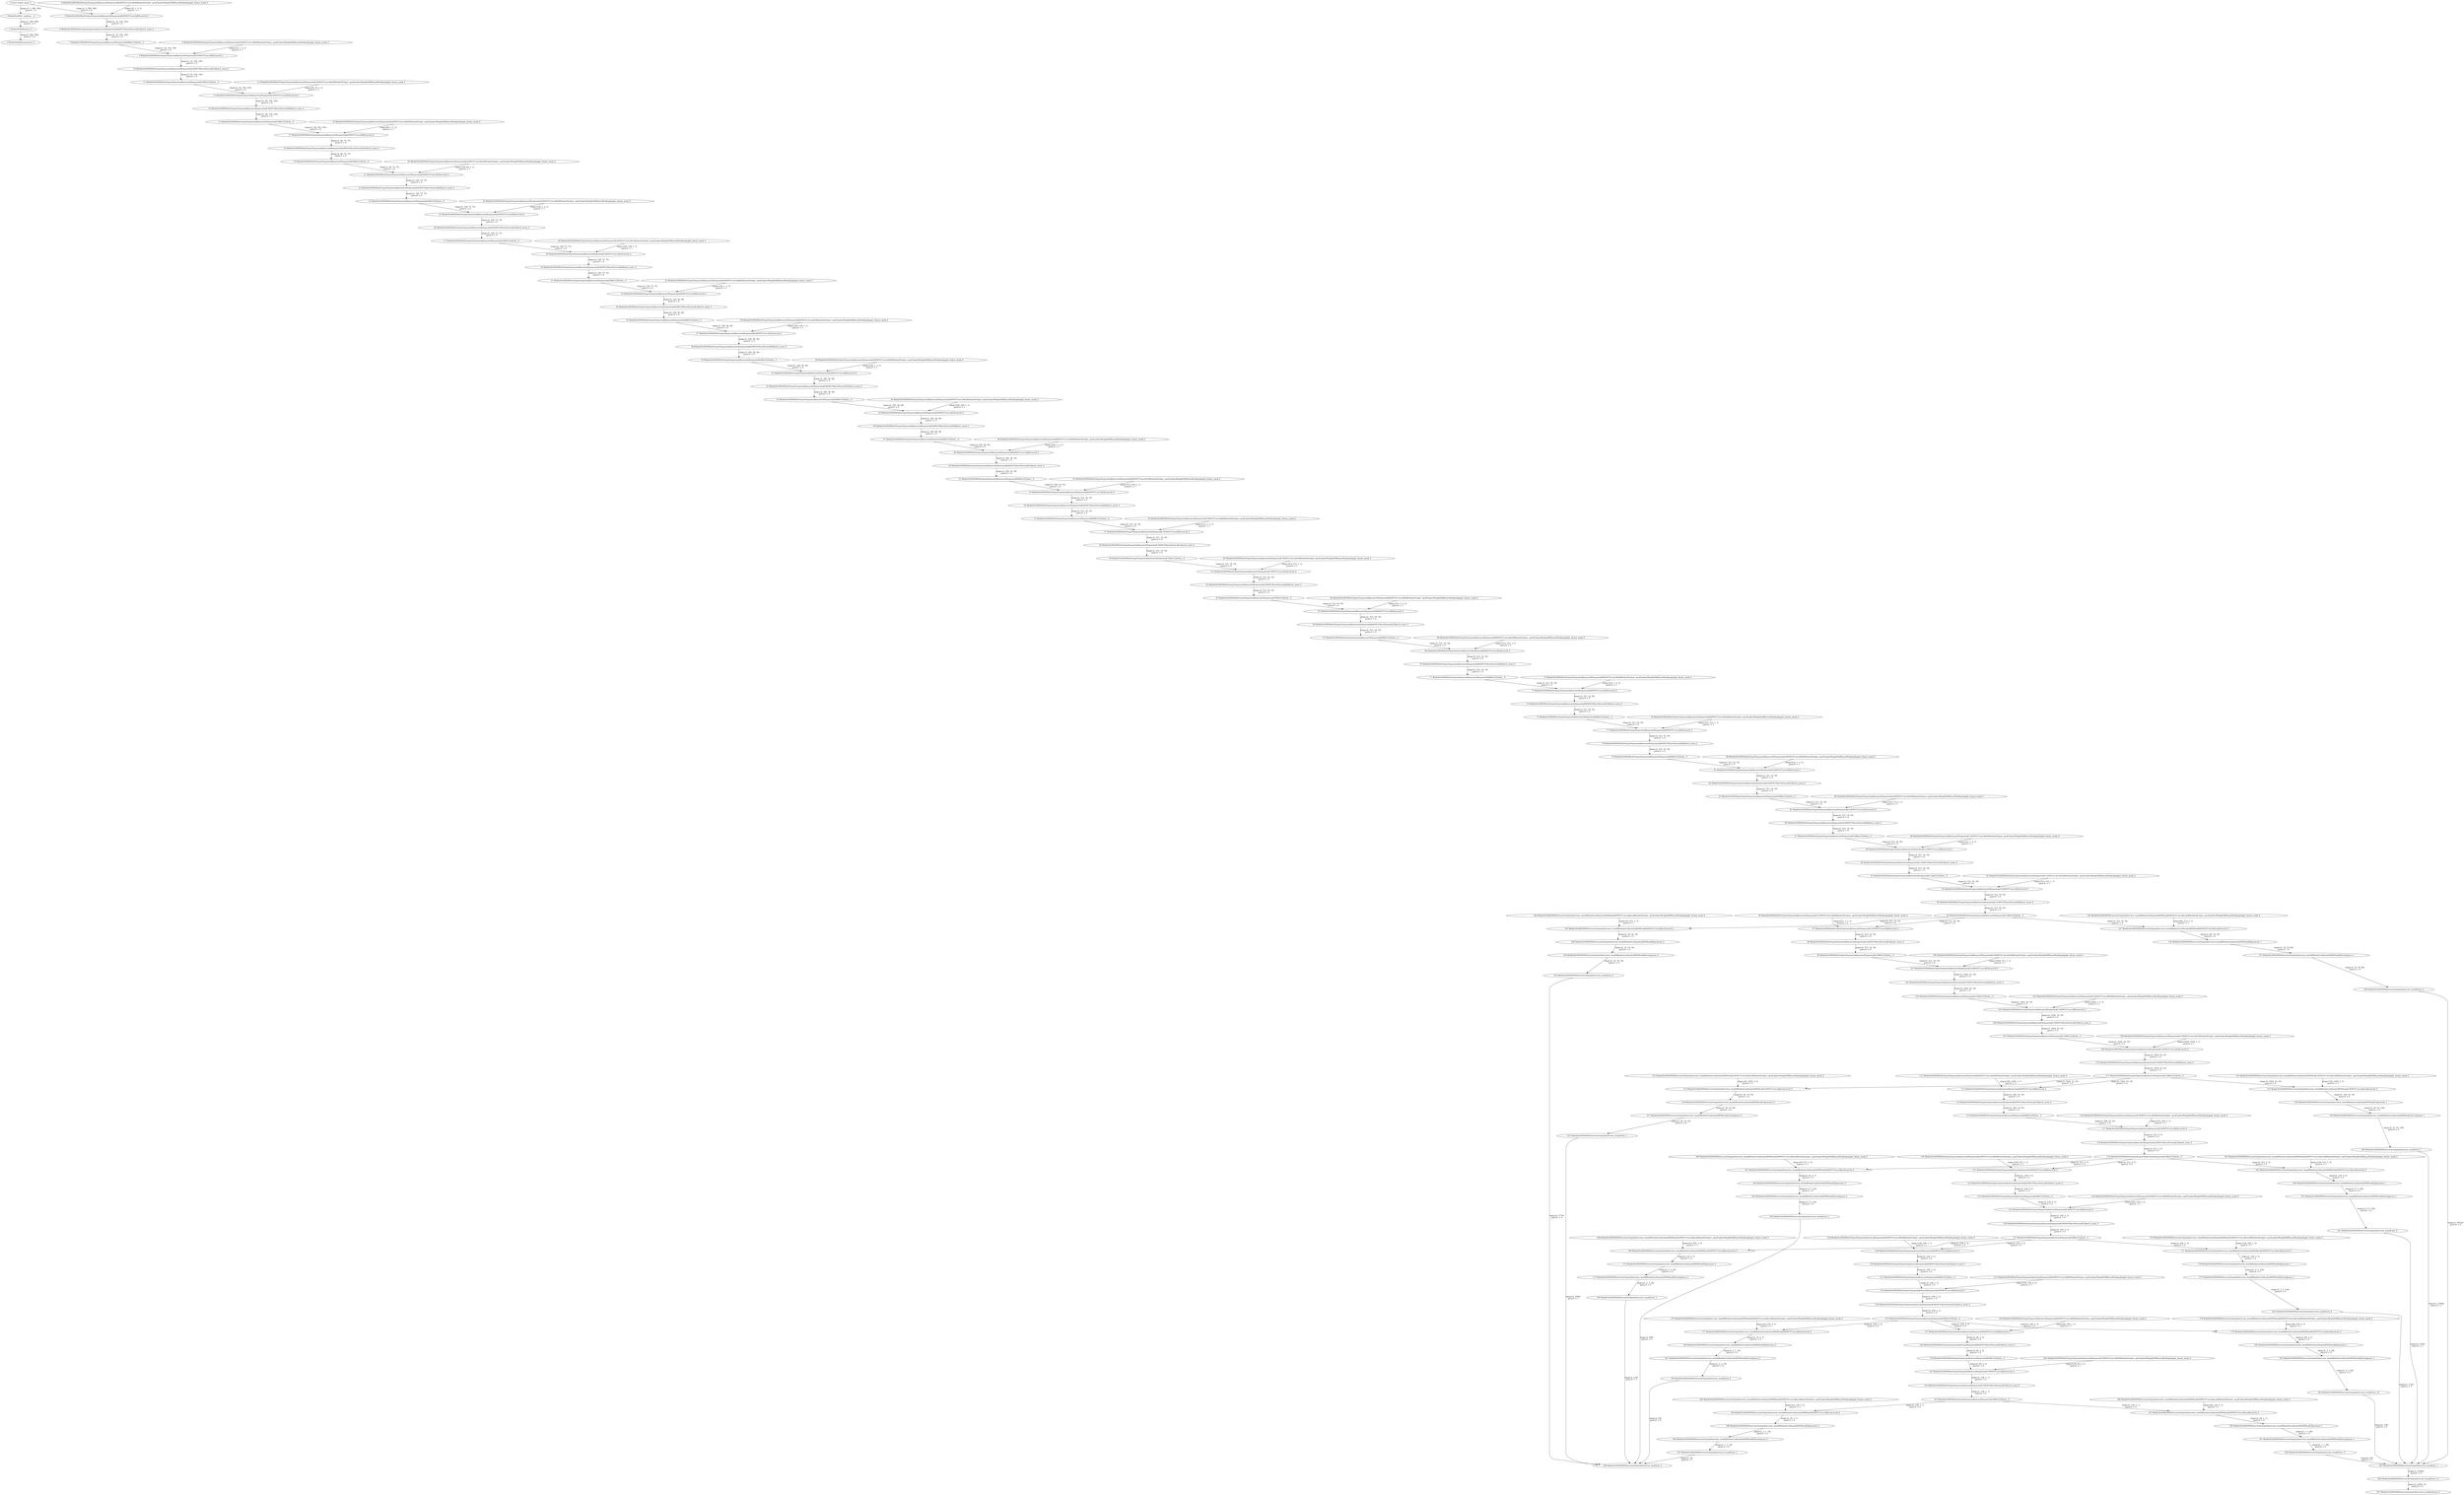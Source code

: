 strict digraph  {
"0 /nncf_model_input_0" [id=0, type=nncf_model_input];
"1 MobileNetSSD/__getitem___0" [id=1, type=__getitem__];
"2 MobileNetSSD/clone_0" [id=2, type=clone];
"3 MobileNetSSD/unsqueeze_0" [id=3, type=unsqueeze];
"4 MobileNetSSD/MultiOutputSequential[basenet]/Sequential[0]/NNCFConv2d[0]/ModuleDict[pre_ops]/UpdateWeight[0]/BinaryMask[op]/apply_binary_mask_0" [id=4, type=apply_binary_mask];
"5 MobileNetSSD/MultiOutputSequential[basenet]/Sequential[0]/NNCFConv2d[0]/conv2d_0" [id=5, type=conv2d];
"6 MobileNetSSD/MultiOutputSequential[basenet]/Sequential[0]/NNCFBatchNorm2d[1]/batch_norm_0" [id=6, type=batch_norm];
"7 MobileNetSSD/MultiOutputSequential[basenet]/Sequential[0]/ReLU[2]/relu__0" [id=7, type=relu_];
"8 MobileNetSSD/MultiOutputSequential[basenet]/Sequential[1]/NNCFConv2d[0]/ModuleDict[pre_ops]/UpdateWeight[0]/BinaryMask[op]/apply_binary_mask_0" [id=8, type=apply_binary_mask];
"9 MobileNetSSD/MultiOutputSequential[basenet]/Sequential[1]/NNCFConv2d[0]/conv2d_0" [id=9, type=conv2d];
"10 MobileNetSSD/MultiOutputSequential[basenet]/Sequential[1]/NNCFBatchNorm2d[1]/batch_norm_0" [id=10, type=batch_norm];
"11 MobileNetSSD/MultiOutputSequential[basenet]/Sequential[1]/ReLU[2]/relu__0" [id=11, type=relu_];
"12 MobileNetSSD/MultiOutputSequential[basenet]/Sequential[1]/NNCFConv2d[3]/ModuleDict[pre_ops]/UpdateWeight[0]/BinaryMask[op]/apply_binary_mask_0" [id=12, type=apply_binary_mask];
"13 MobileNetSSD/MultiOutputSequential[basenet]/Sequential[1]/NNCFConv2d[3]/conv2d_0" [id=13, type=conv2d];
"14 MobileNetSSD/MultiOutputSequential[basenet]/Sequential[1]/NNCFBatchNorm2d[4]/batch_norm_0" [id=14, type=batch_norm];
"15 MobileNetSSD/MultiOutputSequential[basenet]/Sequential[1]/ReLU[5]/relu__0" [id=15, type=relu_];
"16 MobileNetSSD/MultiOutputSequential[basenet]/Sequential[2]/NNCFConv2d[0]/ModuleDict[pre_ops]/UpdateWeight[0]/BinaryMask[op]/apply_binary_mask_0" [id=16, type=apply_binary_mask];
"17 MobileNetSSD/MultiOutputSequential[basenet]/Sequential[2]/NNCFConv2d[0]/conv2d_0" [id=17, type=conv2d];
"18 MobileNetSSD/MultiOutputSequential[basenet]/Sequential[2]/NNCFBatchNorm2d[1]/batch_norm_0" [id=18, type=batch_norm];
"19 MobileNetSSD/MultiOutputSequential[basenet]/Sequential[2]/ReLU[2]/relu__0" [id=19, type=relu_];
"20 MobileNetSSD/MultiOutputSequential[basenet]/Sequential[2]/NNCFConv2d[3]/ModuleDict[pre_ops]/UpdateWeight[0]/BinaryMask[op]/apply_binary_mask_0" [id=20, type=apply_binary_mask];
"21 MobileNetSSD/MultiOutputSequential[basenet]/Sequential[2]/NNCFConv2d[3]/conv2d_0" [id=21, type=conv2d];
"22 MobileNetSSD/MultiOutputSequential[basenet]/Sequential[2]/NNCFBatchNorm2d[4]/batch_norm_0" [id=22, type=batch_norm];
"23 MobileNetSSD/MultiOutputSequential[basenet]/Sequential[2]/ReLU[5]/relu__0" [id=23, type=relu_];
"24 MobileNetSSD/MultiOutputSequential[basenet]/Sequential[3]/NNCFConv2d[0]/ModuleDict[pre_ops]/UpdateWeight[0]/BinaryMask[op]/apply_binary_mask_0" [id=24, type=apply_binary_mask];
"25 MobileNetSSD/MultiOutputSequential[basenet]/Sequential[3]/NNCFConv2d[0]/conv2d_0" [id=25, type=conv2d];
"26 MobileNetSSD/MultiOutputSequential[basenet]/Sequential[3]/NNCFBatchNorm2d[1]/batch_norm_0" [id=26, type=batch_norm];
"27 MobileNetSSD/MultiOutputSequential[basenet]/Sequential[3]/ReLU[2]/relu__0" [id=27, type=relu_];
"28 MobileNetSSD/MultiOutputSequential[basenet]/Sequential[3]/NNCFConv2d[3]/ModuleDict[pre_ops]/UpdateWeight[0]/BinaryMask[op]/apply_binary_mask_0" [id=28, type=apply_binary_mask];
"29 MobileNetSSD/MultiOutputSequential[basenet]/Sequential[3]/NNCFConv2d[3]/conv2d_0" [id=29, type=conv2d];
"30 MobileNetSSD/MultiOutputSequential[basenet]/Sequential[3]/NNCFBatchNorm2d[4]/batch_norm_0" [id=30, type=batch_norm];
"31 MobileNetSSD/MultiOutputSequential[basenet]/Sequential[3]/ReLU[5]/relu__0" [id=31, type=relu_];
"32 MobileNetSSD/MultiOutputSequential[basenet]/Sequential[4]/NNCFConv2d[0]/ModuleDict[pre_ops]/UpdateWeight[0]/BinaryMask[op]/apply_binary_mask_0" [id=32, type=apply_binary_mask];
"33 MobileNetSSD/MultiOutputSequential[basenet]/Sequential[4]/NNCFConv2d[0]/conv2d_0" [id=33, type=conv2d];
"34 MobileNetSSD/MultiOutputSequential[basenet]/Sequential[4]/NNCFBatchNorm2d[1]/batch_norm_0" [id=34, type=batch_norm];
"35 MobileNetSSD/MultiOutputSequential[basenet]/Sequential[4]/ReLU[2]/relu__0" [id=35, type=relu_];
"36 MobileNetSSD/MultiOutputSequential[basenet]/Sequential[4]/NNCFConv2d[3]/ModuleDict[pre_ops]/UpdateWeight[0]/BinaryMask[op]/apply_binary_mask_0" [id=36, type=apply_binary_mask];
"37 MobileNetSSD/MultiOutputSequential[basenet]/Sequential[4]/NNCFConv2d[3]/conv2d_0" [id=37, type=conv2d];
"38 MobileNetSSD/MultiOutputSequential[basenet]/Sequential[4]/NNCFBatchNorm2d[4]/batch_norm_0" [id=38, type=batch_norm];
"39 MobileNetSSD/MultiOutputSequential[basenet]/Sequential[4]/ReLU[5]/relu__0" [id=39, type=relu_];
"40 MobileNetSSD/MultiOutputSequential[basenet]/Sequential[5]/NNCFConv2d[0]/ModuleDict[pre_ops]/UpdateWeight[0]/BinaryMask[op]/apply_binary_mask_0" [id=40, type=apply_binary_mask];
"41 MobileNetSSD/MultiOutputSequential[basenet]/Sequential[5]/NNCFConv2d[0]/conv2d_0" [id=41, type=conv2d];
"42 MobileNetSSD/MultiOutputSequential[basenet]/Sequential[5]/NNCFBatchNorm2d[1]/batch_norm_0" [id=42, type=batch_norm];
"43 MobileNetSSD/MultiOutputSequential[basenet]/Sequential[5]/ReLU[2]/relu__0" [id=43, type=relu_];
"44 MobileNetSSD/MultiOutputSequential[basenet]/Sequential[5]/NNCFConv2d[3]/ModuleDict[pre_ops]/UpdateWeight[0]/BinaryMask[op]/apply_binary_mask_0" [id=44, type=apply_binary_mask];
"45 MobileNetSSD/MultiOutputSequential[basenet]/Sequential[5]/NNCFConv2d[3]/conv2d_0" [id=45, type=conv2d];
"46 MobileNetSSD/MultiOutputSequential[basenet]/Sequential[5]/NNCFBatchNorm2d[4]/batch_norm_0" [id=46, type=batch_norm];
"47 MobileNetSSD/MultiOutputSequential[basenet]/Sequential[5]/ReLU[5]/relu__0" [id=47, type=relu_];
"48 MobileNetSSD/MultiOutputSequential[basenet]/Sequential[6]/NNCFConv2d[0]/ModuleDict[pre_ops]/UpdateWeight[0]/BinaryMask[op]/apply_binary_mask_0" [id=48, type=apply_binary_mask];
"49 MobileNetSSD/MultiOutputSequential[basenet]/Sequential[6]/NNCFConv2d[0]/conv2d_0" [id=49, type=conv2d];
"50 MobileNetSSD/MultiOutputSequential[basenet]/Sequential[6]/NNCFBatchNorm2d[1]/batch_norm_0" [id=50, type=batch_norm];
"51 MobileNetSSD/MultiOutputSequential[basenet]/Sequential[6]/ReLU[2]/relu__0" [id=51, type=relu_];
"52 MobileNetSSD/MultiOutputSequential[basenet]/Sequential[6]/NNCFConv2d[3]/ModuleDict[pre_ops]/UpdateWeight[0]/BinaryMask[op]/apply_binary_mask_0" [id=52, type=apply_binary_mask];
"53 MobileNetSSD/MultiOutputSequential[basenet]/Sequential[6]/NNCFConv2d[3]/conv2d_0" [id=53, type=conv2d];
"54 MobileNetSSD/MultiOutputSequential[basenet]/Sequential[6]/NNCFBatchNorm2d[4]/batch_norm_0" [id=54, type=batch_norm];
"55 MobileNetSSD/MultiOutputSequential[basenet]/Sequential[6]/ReLU[5]/relu__0" [id=55, type=relu_];
"56 MobileNetSSD/MultiOutputSequential[basenet]/Sequential[7]/NNCFConv2d[0]/ModuleDict[pre_ops]/UpdateWeight[0]/BinaryMask[op]/apply_binary_mask_0" [id=56, type=apply_binary_mask];
"57 MobileNetSSD/MultiOutputSequential[basenet]/Sequential[7]/NNCFConv2d[0]/conv2d_0" [id=57, type=conv2d];
"58 MobileNetSSD/MultiOutputSequential[basenet]/Sequential[7]/NNCFBatchNorm2d[1]/batch_norm_0" [id=58, type=batch_norm];
"59 MobileNetSSD/MultiOutputSequential[basenet]/Sequential[7]/ReLU[2]/relu__0" [id=59, type=relu_];
"60 MobileNetSSD/MultiOutputSequential[basenet]/Sequential[7]/NNCFConv2d[3]/ModuleDict[pre_ops]/UpdateWeight[0]/BinaryMask[op]/apply_binary_mask_0" [id=60, type=apply_binary_mask];
"61 MobileNetSSD/MultiOutputSequential[basenet]/Sequential[7]/NNCFConv2d[3]/conv2d_0" [id=61, type=conv2d];
"62 MobileNetSSD/MultiOutputSequential[basenet]/Sequential[7]/NNCFBatchNorm2d[4]/batch_norm_0" [id=62, type=batch_norm];
"63 MobileNetSSD/MultiOutputSequential[basenet]/Sequential[7]/ReLU[5]/relu__0" [id=63, type=relu_];
"64 MobileNetSSD/MultiOutputSequential[basenet]/Sequential[8]/NNCFConv2d[0]/ModuleDict[pre_ops]/UpdateWeight[0]/BinaryMask[op]/apply_binary_mask_0" [id=64, type=apply_binary_mask];
"65 MobileNetSSD/MultiOutputSequential[basenet]/Sequential[8]/NNCFConv2d[0]/conv2d_0" [id=65, type=conv2d];
"66 MobileNetSSD/MultiOutputSequential[basenet]/Sequential[8]/NNCFBatchNorm2d[1]/batch_norm_0" [id=66, type=batch_norm];
"67 MobileNetSSD/MultiOutputSequential[basenet]/Sequential[8]/ReLU[2]/relu__0" [id=67, type=relu_];
"68 MobileNetSSD/MultiOutputSequential[basenet]/Sequential[8]/NNCFConv2d[3]/ModuleDict[pre_ops]/UpdateWeight[0]/BinaryMask[op]/apply_binary_mask_0" [id=68, type=apply_binary_mask];
"69 MobileNetSSD/MultiOutputSequential[basenet]/Sequential[8]/NNCFConv2d[3]/conv2d_0" [id=69, type=conv2d];
"70 MobileNetSSD/MultiOutputSequential[basenet]/Sequential[8]/NNCFBatchNorm2d[4]/batch_norm_0" [id=70, type=batch_norm];
"71 MobileNetSSD/MultiOutputSequential[basenet]/Sequential[8]/ReLU[5]/relu__0" [id=71, type=relu_];
"72 MobileNetSSD/MultiOutputSequential[basenet]/Sequential[9]/NNCFConv2d[0]/ModuleDict[pre_ops]/UpdateWeight[0]/BinaryMask[op]/apply_binary_mask_0" [id=72, type=apply_binary_mask];
"73 MobileNetSSD/MultiOutputSequential[basenet]/Sequential[9]/NNCFConv2d[0]/conv2d_0" [id=73, type=conv2d];
"74 MobileNetSSD/MultiOutputSequential[basenet]/Sequential[9]/NNCFBatchNorm2d[1]/batch_norm_0" [id=74, type=batch_norm];
"75 MobileNetSSD/MultiOutputSequential[basenet]/Sequential[9]/ReLU[2]/relu__0" [id=75, type=relu_];
"76 MobileNetSSD/MultiOutputSequential[basenet]/Sequential[9]/NNCFConv2d[3]/ModuleDict[pre_ops]/UpdateWeight[0]/BinaryMask[op]/apply_binary_mask_0" [id=76, type=apply_binary_mask];
"77 MobileNetSSD/MultiOutputSequential[basenet]/Sequential[9]/NNCFConv2d[3]/conv2d_0" [id=77, type=conv2d];
"78 MobileNetSSD/MultiOutputSequential[basenet]/Sequential[9]/NNCFBatchNorm2d[4]/batch_norm_0" [id=78, type=batch_norm];
"79 MobileNetSSD/MultiOutputSequential[basenet]/Sequential[9]/ReLU[5]/relu__0" [id=79, type=relu_];
"80 MobileNetSSD/MultiOutputSequential[basenet]/Sequential[10]/NNCFConv2d[0]/ModuleDict[pre_ops]/UpdateWeight[0]/BinaryMask[op]/apply_binary_mask_0" [id=80, type=apply_binary_mask];
"81 MobileNetSSD/MultiOutputSequential[basenet]/Sequential[10]/NNCFConv2d[0]/conv2d_0" [id=81, type=conv2d];
"82 MobileNetSSD/MultiOutputSequential[basenet]/Sequential[10]/NNCFBatchNorm2d[1]/batch_norm_0" [id=82, type=batch_norm];
"83 MobileNetSSD/MultiOutputSequential[basenet]/Sequential[10]/ReLU[2]/relu__0" [id=83, type=relu_];
"84 MobileNetSSD/MultiOutputSequential[basenet]/Sequential[10]/NNCFConv2d[3]/ModuleDict[pre_ops]/UpdateWeight[0]/BinaryMask[op]/apply_binary_mask_0" [id=84, type=apply_binary_mask];
"85 MobileNetSSD/MultiOutputSequential[basenet]/Sequential[10]/NNCFConv2d[3]/conv2d_0" [id=85, type=conv2d];
"86 MobileNetSSD/MultiOutputSequential[basenet]/Sequential[10]/NNCFBatchNorm2d[4]/batch_norm_0" [id=86, type=batch_norm];
"87 MobileNetSSD/MultiOutputSequential[basenet]/Sequential[10]/ReLU[5]/relu__0" [id=87, type=relu_];
"88 MobileNetSSD/MultiOutputSequential[basenet]/Sequential[11]/NNCFConv2d[0]/ModuleDict[pre_ops]/UpdateWeight[0]/BinaryMask[op]/apply_binary_mask_0" [id=88, type=apply_binary_mask];
"89 MobileNetSSD/MultiOutputSequential[basenet]/Sequential[11]/NNCFConv2d[0]/conv2d_0" [id=89, type=conv2d];
"90 MobileNetSSD/MultiOutputSequential[basenet]/Sequential[11]/NNCFBatchNorm2d[1]/batch_norm_0" [id=90, type=batch_norm];
"91 MobileNetSSD/MultiOutputSequential[basenet]/Sequential[11]/ReLU[2]/relu__0" [id=91, type=relu_];
"92 MobileNetSSD/MultiOutputSequential[basenet]/Sequential[11]/NNCFConv2d[3]/ModuleDict[pre_ops]/UpdateWeight[0]/BinaryMask[op]/apply_binary_mask_0" [id=92, type=apply_binary_mask];
"93 MobileNetSSD/MultiOutputSequential[basenet]/Sequential[11]/NNCFConv2d[3]/conv2d_0" [id=93, type=conv2d];
"94 MobileNetSSD/MultiOutputSequential[basenet]/Sequential[11]/NNCFBatchNorm2d[4]/batch_norm_0" [id=94, type=batch_norm];
"95 MobileNetSSD/MultiOutputSequential[basenet]/Sequential[11]/ReLU[5]/relu__0" [id=95, type=relu_];
"96 MobileNetSSD/MultiOutputSequential[basenet]/Sequential[12]/NNCFConv2d[0]/ModuleDict[pre_ops]/UpdateWeight[0]/BinaryMask[op]/apply_binary_mask_0" [id=96, type=apply_binary_mask];
"97 MobileNetSSD/MultiOutputSequential[basenet]/Sequential[12]/NNCFConv2d[0]/conv2d_0" [id=97, type=conv2d];
"98 MobileNetSSD/MultiOutputSequential[basenet]/Sequential[12]/NNCFBatchNorm2d[1]/batch_norm_0" [id=98, type=batch_norm];
"99 MobileNetSSD/MultiOutputSequential[basenet]/Sequential[12]/ReLU[2]/relu__0" [id=99, type=relu_];
"100 MobileNetSSD/MultiOutputSequential[basenet]/Sequential[12]/NNCFConv2d[3]/ModuleDict[pre_ops]/UpdateWeight[0]/BinaryMask[op]/apply_binary_mask_0" [id=100, type=apply_binary_mask];
"101 MobileNetSSD/MultiOutputSequential[basenet]/Sequential[12]/NNCFConv2d[3]/conv2d_0" [id=101, type=conv2d];
"102 MobileNetSSD/MultiOutputSequential[basenet]/Sequential[12]/NNCFBatchNorm2d[4]/batch_norm_0" [id=102, type=batch_norm];
"103 MobileNetSSD/MultiOutputSequential[basenet]/Sequential[12]/ReLU[5]/relu__0" [id=103, type=relu_];
"104 MobileNetSSD/MultiOutputSequential[basenet]/Sequential[13]/NNCFConv2d[0]/ModuleDict[pre_ops]/UpdateWeight[0]/BinaryMask[op]/apply_binary_mask_0" [id=104, type=apply_binary_mask];
"105 MobileNetSSD/MultiOutputSequential[basenet]/Sequential[13]/NNCFConv2d[0]/conv2d_0" [id=105, type=conv2d];
"106 MobileNetSSD/MultiOutputSequential[basenet]/Sequential[13]/NNCFBatchNorm2d[1]/batch_norm_0" [id=106, type=batch_norm];
"107 MobileNetSSD/MultiOutputSequential[basenet]/Sequential[13]/ReLU[2]/relu__0" [id=107, type=relu_];
"108 MobileNetSSD/MultiOutputSequential[basenet]/Sequential[13]/NNCFConv2d[3]/ModuleDict[pre_ops]/UpdateWeight[0]/BinaryMask[op]/apply_binary_mask_0" [id=108, type=apply_binary_mask];
"109 MobileNetSSD/MultiOutputSequential[basenet]/Sequential[13]/NNCFConv2d[3]/conv2d_0" [id=109, type=conv2d];
"110 MobileNetSSD/MultiOutputSequential[basenet]/Sequential[13]/NNCFBatchNorm2d[4]/batch_norm_0" [id=110, type=batch_norm];
"111 MobileNetSSD/MultiOutputSequential[basenet]/Sequential[13]/ReLU[5]/relu__0" [id=111, type=relu_];
"112 MobileNetSSD/MultiOutputSequential[extras]/Sequential[0]/NNCFConv2d[0]/ModuleDict[pre_ops]/UpdateWeight[0]/BinaryMask[op]/apply_binary_mask_0" [id=112, type=apply_binary_mask];
"113 MobileNetSSD/MultiOutputSequential[extras]/Sequential[0]/NNCFConv2d[0]/conv2d_0" [id=113, type=conv2d];
"114 MobileNetSSD/MultiOutputSequential[extras]/Sequential[0]/NNCFBatchNorm2d[1]/batch_norm_0" [id=114, type=batch_norm];
"115 MobileNetSSD/MultiOutputSequential[extras]/Sequential[0]/ReLU[2]/relu__0" [id=115, type=relu_];
"116 MobileNetSSD/MultiOutputSequential[extras]/Sequential[1]/NNCFConv2d[0]/ModuleDict[pre_ops]/UpdateWeight[0]/BinaryMask[op]/apply_binary_mask_0" [id=116, type=apply_binary_mask];
"117 MobileNetSSD/MultiOutputSequential[extras]/Sequential[1]/NNCFConv2d[0]/conv2d_0" [id=117, type=conv2d];
"118 MobileNetSSD/MultiOutputSequential[extras]/Sequential[1]/NNCFBatchNorm2d[1]/batch_norm_0" [id=118, type=batch_norm];
"119 MobileNetSSD/MultiOutputSequential[extras]/Sequential[1]/ReLU[2]/relu__0" [id=119, type=relu_];
"120 MobileNetSSD/MultiOutputSequential[extras]/Sequential[2]/NNCFConv2d[0]/ModuleDict[pre_ops]/UpdateWeight[0]/BinaryMask[op]/apply_binary_mask_0" [id=120, type=apply_binary_mask];
"121 MobileNetSSD/MultiOutputSequential[extras]/Sequential[2]/NNCFConv2d[0]/conv2d_0" [id=121, type=conv2d];
"122 MobileNetSSD/MultiOutputSequential[extras]/Sequential[2]/NNCFBatchNorm2d[1]/batch_norm_0" [id=122, type=batch_norm];
"123 MobileNetSSD/MultiOutputSequential[extras]/Sequential[2]/ReLU[2]/relu__0" [id=123, type=relu_];
"124 MobileNetSSD/MultiOutputSequential[extras]/Sequential[3]/NNCFConv2d[0]/ModuleDict[pre_ops]/UpdateWeight[0]/BinaryMask[op]/apply_binary_mask_0" [id=124, type=apply_binary_mask];
"125 MobileNetSSD/MultiOutputSequential[extras]/Sequential[3]/NNCFConv2d[0]/conv2d_0" [id=125, type=conv2d];
"126 MobileNetSSD/MultiOutputSequential[extras]/Sequential[3]/NNCFBatchNorm2d[1]/batch_norm_0" [id=126, type=batch_norm];
"127 MobileNetSSD/MultiOutputSequential[extras]/Sequential[3]/ReLU[2]/relu__0" [id=127, type=relu_];
"128 MobileNetSSD/MultiOutputSequential[extras]/Sequential[4]/NNCFConv2d[0]/ModuleDict[pre_ops]/UpdateWeight[0]/BinaryMask[op]/apply_binary_mask_0" [id=128, type=apply_binary_mask];
"129 MobileNetSSD/MultiOutputSequential[extras]/Sequential[4]/NNCFConv2d[0]/conv2d_0" [id=129, type=conv2d];
"130 MobileNetSSD/MultiOutputSequential[extras]/Sequential[4]/NNCFBatchNorm2d[1]/batch_norm_0" [id=130, type=batch_norm];
"131 MobileNetSSD/MultiOutputSequential[extras]/Sequential[4]/ReLU[2]/relu__0" [id=131, type=relu_];
"132 MobileNetSSD/MultiOutputSequential[extras]/Sequential[5]/NNCFConv2d[0]/ModuleDict[pre_ops]/UpdateWeight[0]/BinaryMask[op]/apply_binary_mask_0" [id=132, type=apply_binary_mask];
"133 MobileNetSSD/MultiOutputSequential[extras]/Sequential[5]/NNCFConv2d[0]/conv2d_0" [id=133, type=conv2d];
"134 MobileNetSSD/MultiOutputSequential[extras]/Sequential[5]/NNCFBatchNorm2d[1]/batch_norm_0" [id=134, type=batch_norm];
"135 MobileNetSSD/MultiOutputSequential[extras]/Sequential[5]/ReLU[2]/relu__0" [id=135, type=relu_];
"136 MobileNetSSD/MultiOutputSequential[extras]/Sequential[6]/NNCFConv2d[0]/ModuleDict[pre_ops]/UpdateWeight[0]/BinaryMask[op]/apply_binary_mask_0" [id=136, type=apply_binary_mask];
"137 MobileNetSSD/MultiOutputSequential[extras]/Sequential[6]/NNCFConv2d[0]/conv2d_0" [id=137, type=conv2d];
"138 MobileNetSSD/MultiOutputSequential[extras]/Sequential[6]/NNCFBatchNorm2d[1]/batch_norm_0" [id=138, type=batch_norm];
"139 MobileNetSSD/MultiOutputSequential[extras]/Sequential[6]/ReLU[2]/relu__0" [id=139, type=relu_];
"140 MobileNetSSD/MultiOutputSequential[extras]/Sequential[7]/NNCFConv2d[0]/ModuleDict[pre_ops]/UpdateWeight[0]/BinaryMask[op]/apply_binary_mask_0" [id=140, type=apply_binary_mask];
"141 MobileNetSSD/MultiOutputSequential[extras]/Sequential[7]/NNCFConv2d[0]/conv2d_0" [id=141, type=conv2d];
"142 MobileNetSSD/MultiOutputSequential[extras]/Sequential[7]/NNCFBatchNorm2d[1]/batch_norm_0" [id=142, type=batch_norm];
"143 MobileNetSSD/MultiOutputSequential[extras]/Sequential[7]/ReLU[2]/relu__0" [id=143, type=relu_];
"144 MobileNetSSD/SSDDetectionOutput[detection_head]/ModuleList[heads]/SSDHead[0]/NNCFConv2d[loc]/ModuleDict[pre_ops]/UpdateWeight[0]/BinaryMask[op]/apply_binary_mask_0" [id=144, type=apply_binary_mask];
"145 MobileNetSSD/SSDDetectionOutput[detection_head]/ModuleList[heads]/SSDHead[0]/NNCFConv2d[loc]/conv2d_0" [id=145, type=conv2d];
"146 MobileNetSSD/SSDDetectionOutput[detection_head]/ModuleList[heads]/SSDHead[0]/NNCFConv2d[conf]/ModuleDict[pre_ops]/UpdateWeight[0]/BinaryMask[op]/apply_binary_mask_0" [id=146, type=apply_binary_mask];
"147 MobileNetSSD/SSDDetectionOutput[detection_head]/ModuleList[heads]/SSDHead[0]/NNCFConv2d[conf]/conv2d_0" [id=147, type=conv2d];
"148 MobileNetSSD/SSDDetectionOutput[detection_head]/ModuleList[heads]/SSDHead[0]/permute_0" [id=148, type=permute];
"149 MobileNetSSD/SSDDetectionOutput[detection_head]/ModuleList[heads]/SSDHead[0]/contiguous_0" [id=149, type=contiguous];
"150 MobileNetSSD/SSDDetectionOutput[detection_head]/ModuleList[heads]/SSDHead[0]/permute_1" [id=150, type=permute];
"151 MobileNetSSD/SSDDetectionOutput[detection_head]/ModuleList[heads]/SSDHead[0]/contiguous_1" [id=151, type=contiguous];
"152 MobileNetSSD/SSDDetectionOutput[detection_head]/ModuleList[heads]/SSDHead[1]/NNCFConv2d[loc]/ModuleDict[pre_ops]/UpdateWeight[0]/BinaryMask[op]/apply_binary_mask_0" [id=152, type=apply_binary_mask];
"153 MobileNetSSD/SSDDetectionOutput[detection_head]/ModuleList[heads]/SSDHead[1]/NNCFConv2d[loc]/conv2d_0" [id=153, type=conv2d];
"154 MobileNetSSD/SSDDetectionOutput[detection_head]/ModuleList[heads]/SSDHead[1]/NNCFConv2d[conf]/ModuleDict[pre_ops]/UpdateWeight[0]/BinaryMask[op]/apply_binary_mask_0" [id=154, type=apply_binary_mask];
"155 MobileNetSSD/SSDDetectionOutput[detection_head]/ModuleList[heads]/SSDHead[1]/NNCFConv2d[conf]/conv2d_0" [id=155, type=conv2d];
"156 MobileNetSSD/SSDDetectionOutput[detection_head]/ModuleList[heads]/SSDHead[1]/permute_0" [id=156, type=permute];
"157 MobileNetSSD/SSDDetectionOutput[detection_head]/ModuleList[heads]/SSDHead[1]/contiguous_0" [id=157, type=contiguous];
"158 MobileNetSSD/SSDDetectionOutput[detection_head]/ModuleList[heads]/SSDHead[1]/permute_1" [id=158, type=permute];
"159 MobileNetSSD/SSDDetectionOutput[detection_head]/ModuleList[heads]/SSDHead[1]/contiguous_1" [id=159, type=contiguous];
"160 MobileNetSSD/SSDDetectionOutput[detection_head]/ModuleList[heads]/SSDHead[2]/NNCFConv2d[loc]/ModuleDict[pre_ops]/UpdateWeight[0]/BinaryMask[op]/apply_binary_mask_0" [id=160, type=apply_binary_mask];
"161 MobileNetSSD/SSDDetectionOutput[detection_head]/ModuleList[heads]/SSDHead[2]/NNCFConv2d[loc]/conv2d_0" [id=161, type=conv2d];
"162 MobileNetSSD/SSDDetectionOutput[detection_head]/ModuleList[heads]/SSDHead[2]/NNCFConv2d[conf]/ModuleDict[pre_ops]/UpdateWeight[0]/BinaryMask[op]/apply_binary_mask_0" [id=162, type=apply_binary_mask];
"163 MobileNetSSD/SSDDetectionOutput[detection_head]/ModuleList[heads]/SSDHead[2]/NNCFConv2d[conf]/conv2d_0" [id=163, type=conv2d];
"164 MobileNetSSD/SSDDetectionOutput[detection_head]/ModuleList[heads]/SSDHead[2]/permute_0" [id=164, type=permute];
"165 MobileNetSSD/SSDDetectionOutput[detection_head]/ModuleList[heads]/SSDHead[2]/contiguous_0" [id=165, type=contiguous];
"166 MobileNetSSD/SSDDetectionOutput[detection_head]/ModuleList[heads]/SSDHead[2]/permute_1" [id=166, type=permute];
"167 MobileNetSSD/SSDDetectionOutput[detection_head]/ModuleList[heads]/SSDHead[2]/contiguous_1" [id=167, type=contiguous];
"168 MobileNetSSD/SSDDetectionOutput[detection_head]/ModuleList[heads]/SSDHead[3]/NNCFConv2d[loc]/ModuleDict[pre_ops]/UpdateWeight[0]/BinaryMask[op]/apply_binary_mask_0" [id=168, type=apply_binary_mask];
"169 MobileNetSSD/SSDDetectionOutput[detection_head]/ModuleList[heads]/SSDHead[3]/NNCFConv2d[loc]/conv2d_0" [id=169, type=conv2d];
"170 MobileNetSSD/SSDDetectionOutput[detection_head]/ModuleList[heads]/SSDHead[3]/NNCFConv2d[conf]/ModuleDict[pre_ops]/UpdateWeight[0]/BinaryMask[op]/apply_binary_mask_0" [id=170, type=apply_binary_mask];
"171 MobileNetSSD/SSDDetectionOutput[detection_head]/ModuleList[heads]/SSDHead[3]/NNCFConv2d[conf]/conv2d_0" [id=171, type=conv2d];
"172 MobileNetSSD/SSDDetectionOutput[detection_head]/ModuleList[heads]/SSDHead[3]/permute_0" [id=172, type=permute];
"173 MobileNetSSD/SSDDetectionOutput[detection_head]/ModuleList[heads]/SSDHead[3]/contiguous_0" [id=173, type=contiguous];
"174 MobileNetSSD/SSDDetectionOutput[detection_head]/ModuleList[heads]/SSDHead[3]/permute_1" [id=174, type=permute];
"175 MobileNetSSD/SSDDetectionOutput[detection_head]/ModuleList[heads]/SSDHead[3]/contiguous_1" [id=175, type=contiguous];
"176 MobileNetSSD/SSDDetectionOutput[detection_head]/ModuleList[heads]/SSDHead[4]/NNCFConv2d[loc]/ModuleDict[pre_ops]/UpdateWeight[0]/BinaryMask[op]/apply_binary_mask_0" [id=176, type=apply_binary_mask];
"177 MobileNetSSD/SSDDetectionOutput[detection_head]/ModuleList[heads]/SSDHead[4]/NNCFConv2d[loc]/conv2d_0" [id=177, type=conv2d];
"178 MobileNetSSD/SSDDetectionOutput[detection_head]/ModuleList[heads]/SSDHead[4]/NNCFConv2d[conf]/ModuleDict[pre_ops]/UpdateWeight[0]/BinaryMask[op]/apply_binary_mask_0" [id=178, type=apply_binary_mask];
"179 MobileNetSSD/SSDDetectionOutput[detection_head]/ModuleList[heads]/SSDHead[4]/NNCFConv2d[conf]/conv2d_0" [id=179, type=conv2d];
"180 MobileNetSSD/SSDDetectionOutput[detection_head]/ModuleList[heads]/SSDHead[4]/permute_0" [id=180, type=permute];
"181 MobileNetSSD/SSDDetectionOutput[detection_head]/ModuleList[heads]/SSDHead[4]/contiguous_0" [id=181, type=contiguous];
"182 MobileNetSSD/SSDDetectionOutput[detection_head]/ModuleList[heads]/SSDHead[4]/permute_1" [id=182, type=permute];
"183 MobileNetSSD/SSDDetectionOutput[detection_head]/ModuleList[heads]/SSDHead[4]/contiguous_1" [id=183, type=contiguous];
"184 MobileNetSSD/SSDDetectionOutput[detection_head]/ModuleList[heads]/SSDHead[5]/NNCFConv2d[loc]/ModuleDict[pre_ops]/UpdateWeight[0]/BinaryMask[op]/apply_binary_mask_0" [id=184, type=apply_binary_mask];
"185 MobileNetSSD/SSDDetectionOutput[detection_head]/ModuleList[heads]/SSDHead[5]/NNCFConv2d[loc]/conv2d_0" [id=185, type=conv2d];
"186 MobileNetSSD/SSDDetectionOutput[detection_head]/ModuleList[heads]/SSDHead[5]/NNCFConv2d[conf]/ModuleDict[pre_ops]/UpdateWeight[0]/BinaryMask[op]/apply_binary_mask_0" [id=186, type=apply_binary_mask];
"187 MobileNetSSD/SSDDetectionOutput[detection_head]/ModuleList[heads]/SSDHead[5]/NNCFConv2d[conf]/conv2d_0" [id=187, type=conv2d];
"188 MobileNetSSD/SSDDetectionOutput[detection_head]/ModuleList[heads]/SSDHead[5]/permute_0" [id=188, type=permute];
"189 MobileNetSSD/SSDDetectionOutput[detection_head]/ModuleList[heads]/SSDHead[5]/contiguous_0" [id=189, type=contiguous];
"190 MobileNetSSD/SSDDetectionOutput[detection_head]/ModuleList[heads]/SSDHead[5]/permute_1" [id=190, type=permute];
"191 MobileNetSSD/SSDDetectionOutput[detection_head]/ModuleList[heads]/SSDHead[5]/contiguous_1" [id=191, type=contiguous];
"192 MobileNetSSD/SSDDetectionOutput[detection_head]/view_0" [id=192, type=view];
"193 MobileNetSSD/SSDDetectionOutput[detection_head]/view_1" [id=193, type=view];
"194 MobileNetSSD/SSDDetectionOutput[detection_head]/view_2" [id=194, type=view];
"195 MobileNetSSD/SSDDetectionOutput[detection_head]/view_3" [id=195, type=view];
"196 MobileNetSSD/SSDDetectionOutput[detection_head]/view_4" [id=196, type=view];
"197 MobileNetSSD/SSDDetectionOutput[detection_head]/view_5" [id=197, type=view];
"198 MobileNetSSD/SSDDetectionOutput[detection_head]/cat_0" [id=198, type=cat];
"199 MobileNetSSD/SSDDetectionOutput[detection_head]/view_6" [id=199, type=view];
"200 MobileNetSSD/SSDDetectionOutput[detection_head]/view_7" [id=200, type=view];
"201 MobileNetSSD/SSDDetectionOutput[detection_head]/view_8" [id=201, type=view];
"202 MobileNetSSD/SSDDetectionOutput[detection_head]/view_9" [id=202, type=view];
"203 MobileNetSSD/SSDDetectionOutput[detection_head]/view_10" [id=203, type=view];
"204 MobileNetSSD/SSDDetectionOutput[detection_head]/view_11" [id=204, type=view];
"205 MobileNetSSD/SSDDetectionOutput[detection_head]/cat_1" [id=205, type=cat];
"206 MobileNetSSD/SSDDetectionOutput[detection_head]/view_12" [id=206, type=view];
"207 MobileNetSSD/SSDDetectionOutput[detection_head]/softmax_0" [id=207, type=softmax];
"0 /nncf_model_input_0" -> "1 MobileNetSSD/__getitem___0"  [label="shape:(2, 3, 300, 300)\nports:0 -> 0", style=solid];
"0 /nncf_model_input_0" -> "5 MobileNetSSD/MultiOutputSequential[basenet]/Sequential[0]/NNCFConv2d[0]/conv2d_0"  [label="shape:(2, 3, 300, 300)\nports:0 -> 0", style=solid];
"1 MobileNetSSD/__getitem___0" -> "2 MobileNetSSD/clone_0"  [label="shape:(3, 300, 300)\nports:0 -> 0", style=solid];
"2 MobileNetSSD/clone_0" -> "3 MobileNetSSD/unsqueeze_0"  [label="shape:(3, 300, 300)\nports:0 -> 0", style=solid];
"4 MobileNetSSD/MultiOutputSequential[basenet]/Sequential[0]/NNCFConv2d[0]/ModuleDict[pre_ops]/UpdateWeight[0]/BinaryMask[op]/apply_binary_mask_0" -> "5 MobileNetSSD/MultiOutputSequential[basenet]/Sequential[0]/NNCFConv2d[0]/conv2d_0"  [label="shape:(32, 3, 3, 3)\nports:0 -> 1", style=solid];
"5 MobileNetSSD/MultiOutputSequential[basenet]/Sequential[0]/NNCFConv2d[0]/conv2d_0" -> "6 MobileNetSSD/MultiOutputSequential[basenet]/Sequential[0]/NNCFBatchNorm2d[1]/batch_norm_0"  [label="shape:(2, 32, 150, 150)\nports:0 -> 0", style=solid];
"6 MobileNetSSD/MultiOutputSequential[basenet]/Sequential[0]/NNCFBatchNorm2d[1]/batch_norm_0" -> "7 MobileNetSSD/MultiOutputSequential[basenet]/Sequential[0]/ReLU[2]/relu__0"  [label="shape:(2, 32, 150, 150)\nports:0 -> 0", style=solid];
"7 MobileNetSSD/MultiOutputSequential[basenet]/Sequential[0]/ReLU[2]/relu__0" -> "9 MobileNetSSD/MultiOutputSequential[basenet]/Sequential[1]/NNCFConv2d[0]/conv2d_0"  [label="shape:(2, 32, 150, 150)\nports:0 -> 0", style=solid];
"8 MobileNetSSD/MultiOutputSequential[basenet]/Sequential[1]/NNCFConv2d[0]/ModuleDict[pre_ops]/UpdateWeight[0]/BinaryMask[op]/apply_binary_mask_0" -> "9 MobileNetSSD/MultiOutputSequential[basenet]/Sequential[1]/NNCFConv2d[0]/conv2d_0"  [label="shape:(32, 1, 3, 3)\nports:0 -> 1", style=solid];
"9 MobileNetSSD/MultiOutputSequential[basenet]/Sequential[1]/NNCFConv2d[0]/conv2d_0" -> "10 MobileNetSSD/MultiOutputSequential[basenet]/Sequential[1]/NNCFBatchNorm2d[1]/batch_norm_0"  [label="shape:(2, 32, 150, 150)\nports:0 -> 0", style=solid];
"10 MobileNetSSD/MultiOutputSequential[basenet]/Sequential[1]/NNCFBatchNorm2d[1]/batch_norm_0" -> "11 MobileNetSSD/MultiOutputSequential[basenet]/Sequential[1]/ReLU[2]/relu__0"  [label="shape:(2, 32, 150, 150)\nports:0 -> 0", style=solid];
"11 MobileNetSSD/MultiOutputSequential[basenet]/Sequential[1]/ReLU[2]/relu__0" -> "13 MobileNetSSD/MultiOutputSequential[basenet]/Sequential[1]/NNCFConv2d[3]/conv2d_0"  [label="shape:(2, 32, 150, 150)\nports:0 -> 0", style=solid];
"12 MobileNetSSD/MultiOutputSequential[basenet]/Sequential[1]/NNCFConv2d[3]/ModuleDict[pre_ops]/UpdateWeight[0]/BinaryMask[op]/apply_binary_mask_0" -> "13 MobileNetSSD/MultiOutputSequential[basenet]/Sequential[1]/NNCFConv2d[3]/conv2d_0"  [label="shape:(64, 32, 1, 1)\nports:0 -> 1", style=solid];
"13 MobileNetSSD/MultiOutputSequential[basenet]/Sequential[1]/NNCFConv2d[3]/conv2d_0" -> "14 MobileNetSSD/MultiOutputSequential[basenet]/Sequential[1]/NNCFBatchNorm2d[4]/batch_norm_0"  [label="shape:(2, 64, 150, 150)\nports:0 -> 0", style=solid];
"14 MobileNetSSD/MultiOutputSequential[basenet]/Sequential[1]/NNCFBatchNorm2d[4]/batch_norm_0" -> "15 MobileNetSSD/MultiOutputSequential[basenet]/Sequential[1]/ReLU[5]/relu__0"  [label="shape:(2, 64, 150, 150)\nports:0 -> 0", style=solid];
"15 MobileNetSSD/MultiOutputSequential[basenet]/Sequential[1]/ReLU[5]/relu__0" -> "17 MobileNetSSD/MultiOutputSequential[basenet]/Sequential[2]/NNCFConv2d[0]/conv2d_0"  [label="shape:(2, 64, 150, 150)\nports:0 -> 0", style=solid];
"16 MobileNetSSD/MultiOutputSequential[basenet]/Sequential[2]/NNCFConv2d[0]/ModuleDict[pre_ops]/UpdateWeight[0]/BinaryMask[op]/apply_binary_mask_0" -> "17 MobileNetSSD/MultiOutputSequential[basenet]/Sequential[2]/NNCFConv2d[0]/conv2d_0"  [label="shape:(64, 1, 3, 3)\nports:0 -> 1", style=solid];
"17 MobileNetSSD/MultiOutputSequential[basenet]/Sequential[2]/NNCFConv2d[0]/conv2d_0" -> "18 MobileNetSSD/MultiOutputSequential[basenet]/Sequential[2]/NNCFBatchNorm2d[1]/batch_norm_0"  [label="shape:(2, 64, 75, 75)\nports:0 -> 0", style=solid];
"18 MobileNetSSD/MultiOutputSequential[basenet]/Sequential[2]/NNCFBatchNorm2d[1]/batch_norm_0" -> "19 MobileNetSSD/MultiOutputSequential[basenet]/Sequential[2]/ReLU[2]/relu__0"  [label="shape:(2, 64, 75, 75)\nports:0 -> 0", style=solid];
"19 MobileNetSSD/MultiOutputSequential[basenet]/Sequential[2]/ReLU[2]/relu__0" -> "21 MobileNetSSD/MultiOutputSequential[basenet]/Sequential[2]/NNCFConv2d[3]/conv2d_0"  [label="shape:(2, 64, 75, 75)\nports:0 -> 0", style=solid];
"20 MobileNetSSD/MultiOutputSequential[basenet]/Sequential[2]/NNCFConv2d[3]/ModuleDict[pre_ops]/UpdateWeight[0]/BinaryMask[op]/apply_binary_mask_0" -> "21 MobileNetSSD/MultiOutputSequential[basenet]/Sequential[2]/NNCFConv2d[3]/conv2d_0"  [label="shape:(128, 64, 1, 1)\nports:0 -> 1", style=solid];
"21 MobileNetSSD/MultiOutputSequential[basenet]/Sequential[2]/NNCFConv2d[3]/conv2d_0" -> "22 MobileNetSSD/MultiOutputSequential[basenet]/Sequential[2]/NNCFBatchNorm2d[4]/batch_norm_0"  [label="shape:(2, 128, 75, 75)\nports:0 -> 0", style=solid];
"22 MobileNetSSD/MultiOutputSequential[basenet]/Sequential[2]/NNCFBatchNorm2d[4]/batch_norm_0" -> "23 MobileNetSSD/MultiOutputSequential[basenet]/Sequential[2]/ReLU[5]/relu__0"  [label="shape:(2, 128, 75, 75)\nports:0 -> 0", style=solid];
"23 MobileNetSSD/MultiOutputSequential[basenet]/Sequential[2]/ReLU[5]/relu__0" -> "25 MobileNetSSD/MultiOutputSequential[basenet]/Sequential[3]/NNCFConv2d[0]/conv2d_0"  [label="shape:(2, 128, 75, 75)\nports:0 -> 0", style=solid];
"24 MobileNetSSD/MultiOutputSequential[basenet]/Sequential[3]/NNCFConv2d[0]/ModuleDict[pre_ops]/UpdateWeight[0]/BinaryMask[op]/apply_binary_mask_0" -> "25 MobileNetSSD/MultiOutputSequential[basenet]/Sequential[3]/NNCFConv2d[0]/conv2d_0"  [label="shape:(128, 1, 3, 3)\nports:0 -> 1", style=solid];
"25 MobileNetSSD/MultiOutputSequential[basenet]/Sequential[3]/NNCFConv2d[0]/conv2d_0" -> "26 MobileNetSSD/MultiOutputSequential[basenet]/Sequential[3]/NNCFBatchNorm2d[1]/batch_norm_0"  [label="shape:(2, 128, 75, 75)\nports:0 -> 0", style=solid];
"26 MobileNetSSD/MultiOutputSequential[basenet]/Sequential[3]/NNCFBatchNorm2d[1]/batch_norm_0" -> "27 MobileNetSSD/MultiOutputSequential[basenet]/Sequential[3]/ReLU[2]/relu__0"  [label="shape:(2, 128, 75, 75)\nports:0 -> 0", style=solid];
"27 MobileNetSSD/MultiOutputSequential[basenet]/Sequential[3]/ReLU[2]/relu__0" -> "29 MobileNetSSD/MultiOutputSequential[basenet]/Sequential[3]/NNCFConv2d[3]/conv2d_0"  [label="shape:(2, 128, 75, 75)\nports:0 -> 0", style=solid];
"28 MobileNetSSD/MultiOutputSequential[basenet]/Sequential[3]/NNCFConv2d[3]/ModuleDict[pre_ops]/UpdateWeight[0]/BinaryMask[op]/apply_binary_mask_0" -> "29 MobileNetSSD/MultiOutputSequential[basenet]/Sequential[3]/NNCFConv2d[3]/conv2d_0"  [label="shape:(128, 128, 1, 1)\nports:0 -> 1", style=solid];
"29 MobileNetSSD/MultiOutputSequential[basenet]/Sequential[3]/NNCFConv2d[3]/conv2d_0" -> "30 MobileNetSSD/MultiOutputSequential[basenet]/Sequential[3]/NNCFBatchNorm2d[4]/batch_norm_0"  [label="shape:(2, 128, 75, 75)\nports:0 -> 0", style=solid];
"30 MobileNetSSD/MultiOutputSequential[basenet]/Sequential[3]/NNCFBatchNorm2d[4]/batch_norm_0" -> "31 MobileNetSSD/MultiOutputSequential[basenet]/Sequential[3]/ReLU[5]/relu__0"  [label="shape:(2, 128, 75, 75)\nports:0 -> 0", style=solid];
"31 MobileNetSSD/MultiOutputSequential[basenet]/Sequential[3]/ReLU[5]/relu__0" -> "33 MobileNetSSD/MultiOutputSequential[basenet]/Sequential[4]/NNCFConv2d[0]/conv2d_0"  [label="shape:(2, 128, 75, 75)\nports:0 -> 0", style=solid];
"32 MobileNetSSD/MultiOutputSequential[basenet]/Sequential[4]/NNCFConv2d[0]/ModuleDict[pre_ops]/UpdateWeight[0]/BinaryMask[op]/apply_binary_mask_0" -> "33 MobileNetSSD/MultiOutputSequential[basenet]/Sequential[4]/NNCFConv2d[0]/conv2d_0"  [label="shape:(128, 1, 3, 3)\nports:0 -> 1", style=solid];
"33 MobileNetSSD/MultiOutputSequential[basenet]/Sequential[4]/NNCFConv2d[0]/conv2d_0" -> "34 MobileNetSSD/MultiOutputSequential[basenet]/Sequential[4]/NNCFBatchNorm2d[1]/batch_norm_0"  [label="shape:(2, 128, 38, 38)\nports:0 -> 0", style=solid];
"34 MobileNetSSD/MultiOutputSequential[basenet]/Sequential[4]/NNCFBatchNorm2d[1]/batch_norm_0" -> "35 MobileNetSSD/MultiOutputSequential[basenet]/Sequential[4]/ReLU[2]/relu__0"  [label="shape:(2, 128, 38, 38)\nports:0 -> 0", style=solid];
"35 MobileNetSSD/MultiOutputSequential[basenet]/Sequential[4]/ReLU[2]/relu__0" -> "37 MobileNetSSD/MultiOutputSequential[basenet]/Sequential[4]/NNCFConv2d[3]/conv2d_0"  [label="shape:(2, 128, 38, 38)\nports:0 -> 0", style=solid];
"36 MobileNetSSD/MultiOutputSequential[basenet]/Sequential[4]/NNCFConv2d[3]/ModuleDict[pre_ops]/UpdateWeight[0]/BinaryMask[op]/apply_binary_mask_0" -> "37 MobileNetSSD/MultiOutputSequential[basenet]/Sequential[4]/NNCFConv2d[3]/conv2d_0"  [label="shape:(256, 128, 1, 1)\nports:0 -> 1", style=solid];
"37 MobileNetSSD/MultiOutputSequential[basenet]/Sequential[4]/NNCFConv2d[3]/conv2d_0" -> "38 MobileNetSSD/MultiOutputSequential[basenet]/Sequential[4]/NNCFBatchNorm2d[4]/batch_norm_0"  [label="shape:(2, 256, 38, 38)\nports:0 -> 0", style=solid];
"38 MobileNetSSD/MultiOutputSequential[basenet]/Sequential[4]/NNCFBatchNorm2d[4]/batch_norm_0" -> "39 MobileNetSSD/MultiOutputSequential[basenet]/Sequential[4]/ReLU[5]/relu__0"  [label="shape:(2, 256, 38, 38)\nports:0 -> 0", style=solid];
"39 MobileNetSSD/MultiOutputSequential[basenet]/Sequential[4]/ReLU[5]/relu__0" -> "41 MobileNetSSD/MultiOutputSequential[basenet]/Sequential[5]/NNCFConv2d[0]/conv2d_0"  [label="shape:(2, 256, 38, 38)\nports:0 -> 0", style=solid];
"40 MobileNetSSD/MultiOutputSequential[basenet]/Sequential[5]/NNCFConv2d[0]/ModuleDict[pre_ops]/UpdateWeight[0]/BinaryMask[op]/apply_binary_mask_0" -> "41 MobileNetSSD/MultiOutputSequential[basenet]/Sequential[5]/NNCFConv2d[0]/conv2d_0"  [label="shape:(256, 1, 3, 3)\nports:0 -> 1", style=solid];
"41 MobileNetSSD/MultiOutputSequential[basenet]/Sequential[5]/NNCFConv2d[0]/conv2d_0" -> "42 MobileNetSSD/MultiOutputSequential[basenet]/Sequential[5]/NNCFBatchNorm2d[1]/batch_norm_0"  [label="shape:(2, 256, 38, 38)\nports:0 -> 0", style=solid];
"42 MobileNetSSD/MultiOutputSequential[basenet]/Sequential[5]/NNCFBatchNorm2d[1]/batch_norm_0" -> "43 MobileNetSSD/MultiOutputSequential[basenet]/Sequential[5]/ReLU[2]/relu__0"  [label="shape:(2, 256, 38, 38)\nports:0 -> 0", style=solid];
"43 MobileNetSSD/MultiOutputSequential[basenet]/Sequential[5]/ReLU[2]/relu__0" -> "45 MobileNetSSD/MultiOutputSequential[basenet]/Sequential[5]/NNCFConv2d[3]/conv2d_0"  [label="shape:(2, 256, 38, 38)\nports:0 -> 0", style=solid];
"44 MobileNetSSD/MultiOutputSequential[basenet]/Sequential[5]/NNCFConv2d[3]/ModuleDict[pre_ops]/UpdateWeight[0]/BinaryMask[op]/apply_binary_mask_0" -> "45 MobileNetSSD/MultiOutputSequential[basenet]/Sequential[5]/NNCFConv2d[3]/conv2d_0"  [label="shape:(256, 256, 1, 1)\nports:0 -> 1", style=solid];
"45 MobileNetSSD/MultiOutputSequential[basenet]/Sequential[5]/NNCFConv2d[3]/conv2d_0" -> "46 MobileNetSSD/MultiOutputSequential[basenet]/Sequential[5]/NNCFBatchNorm2d[4]/batch_norm_0"  [label="shape:(2, 256, 38, 38)\nports:0 -> 0", style=solid];
"46 MobileNetSSD/MultiOutputSequential[basenet]/Sequential[5]/NNCFBatchNorm2d[4]/batch_norm_0" -> "47 MobileNetSSD/MultiOutputSequential[basenet]/Sequential[5]/ReLU[5]/relu__0"  [label="shape:(2, 256, 38, 38)\nports:0 -> 0", style=solid];
"47 MobileNetSSD/MultiOutputSequential[basenet]/Sequential[5]/ReLU[5]/relu__0" -> "49 MobileNetSSD/MultiOutputSequential[basenet]/Sequential[6]/NNCFConv2d[0]/conv2d_0"  [label="shape:(2, 256, 38, 38)\nports:0 -> 0", style=solid];
"48 MobileNetSSD/MultiOutputSequential[basenet]/Sequential[6]/NNCFConv2d[0]/ModuleDict[pre_ops]/UpdateWeight[0]/BinaryMask[op]/apply_binary_mask_0" -> "49 MobileNetSSD/MultiOutputSequential[basenet]/Sequential[6]/NNCFConv2d[0]/conv2d_0"  [label="shape:(256, 1, 3, 3)\nports:0 -> 1", style=solid];
"49 MobileNetSSD/MultiOutputSequential[basenet]/Sequential[6]/NNCFConv2d[0]/conv2d_0" -> "50 MobileNetSSD/MultiOutputSequential[basenet]/Sequential[6]/NNCFBatchNorm2d[1]/batch_norm_0"  [label="shape:(2, 256, 19, 19)\nports:0 -> 0", style=solid];
"50 MobileNetSSD/MultiOutputSequential[basenet]/Sequential[6]/NNCFBatchNorm2d[1]/batch_norm_0" -> "51 MobileNetSSD/MultiOutputSequential[basenet]/Sequential[6]/ReLU[2]/relu__0"  [label="shape:(2, 256, 19, 19)\nports:0 -> 0", style=solid];
"51 MobileNetSSD/MultiOutputSequential[basenet]/Sequential[6]/ReLU[2]/relu__0" -> "53 MobileNetSSD/MultiOutputSequential[basenet]/Sequential[6]/NNCFConv2d[3]/conv2d_0"  [label="shape:(2, 256, 19, 19)\nports:0 -> 0", style=solid];
"52 MobileNetSSD/MultiOutputSequential[basenet]/Sequential[6]/NNCFConv2d[3]/ModuleDict[pre_ops]/UpdateWeight[0]/BinaryMask[op]/apply_binary_mask_0" -> "53 MobileNetSSD/MultiOutputSequential[basenet]/Sequential[6]/NNCFConv2d[3]/conv2d_0"  [label="shape:(512, 256, 1, 1)\nports:0 -> 1", style=solid];
"53 MobileNetSSD/MultiOutputSequential[basenet]/Sequential[6]/NNCFConv2d[3]/conv2d_0" -> "54 MobileNetSSD/MultiOutputSequential[basenet]/Sequential[6]/NNCFBatchNorm2d[4]/batch_norm_0"  [label="shape:(2, 512, 19, 19)\nports:0 -> 0", style=solid];
"54 MobileNetSSD/MultiOutputSequential[basenet]/Sequential[6]/NNCFBatchNorm2d[4]/batch_norm_0" -> "55 MobileNetSSD/MultiOutputSequential[basenet]/Sequential[6]/ReLU[5]/relu__0"  [label="shape:(2, 512, 19, 19)\nports:0 -> 0", style=solid];
"55 MobileNetSSD/MultiOutputSequential[basenet]/Sequential[6]/ReLU[5]/relu__0" -> "57 MobileNetSSD/MultiOutputSequential[basenet]/Sequential[7]/NNCFConv2d[0]/conv2d_0"  [label="shape:(2, 512, 19, 19)\nports:0 -> 0", style=solid];
"56 MobileNetSSD/MultiOutputSequential[basenet]/Sequential[7]/NNCFConv2d[0]/ModuleDict[pre_ops]/UpdateWeight[0]/BinaryMask[op]/apply_binary_mask_0" -> "57 MobileNetSSD/MultiOutputSequential[basenet]/Sequential[7]/NNCFConv2d[0]/conv2d_0"  [label="shape:(512, 1, 3, 3)\nports:0 -> 1", style=solid];
"57 MobileNetSSD/MultiOutputSequential[basenet]/Sequential[7]/NNCFConv2d[0]/conv2d_0" -> "58 MobileNetSSD/MultiOutputSequential[basenet]/Sequential[7]/NNCFBatchNorm2d[1]/batch_norm_0"  [label="shape:(2, 512, 19, 19)\nports:0 -> 0", style=solid];
"58 MobileNetSSD/MultiOutputSequential[basenet]/Sequential[7]/NNCFBatchNorm2d[1]/batch_norm_0" -> "59 MobileNetSSD/MultiOutputSequential[basenet]/Sequential[7]/ReLU[2]/relu__0"  [label="shape:(2, 512, 19, 19)\nports:0 -> 0", style=solid];
"59 MobileNetSSD/MultiOutputSequential[basenet]/Sequential[7]/ReLU[2]/relu__0" -> "61 MobileNetSSD/MultiOutputSequential[basenet]/Sequential[7]/NNCFConv2d[3]/conv2d_0"  [label="shape:(2, 512, 19, 19)\nports:0 -> 0", style=solid];
"60 MobileNetSSD/MultiOutputSequential[basenet]/Sequential[7]/NNCFConv2d[3]/ModuleDict[pre_ops]/UpdateWeight[0]/BinaryMask[op]/apply_binary_mask_0" -> "61 MobileNetSSD/MultiOutputSequential[basenet]/Sequential[7]/NNCFConv2d[3]/conv2d_0"  [label="shape:(512, 512, 1, 1)\nports:0 -> 1", style=solid];
"61 MobileNetSSD/MultiOutputSequential[basenet]/Sequential[7]/NNCFConv2d[3]/conv2d_0" -> "62 MobileNetSSD/MultiOutputSequential[basenet]/Sequential[7]/NNCFBatchNorm2d[4]/batch_norm_0"  [label="shape:(2, 512, 19, 19)\nports:0 -> 0", style=solid];
"62 MobileNetSSD/MultiOutputSequential[basenet]/Sequential[7]/NNCFBatchNorm2d[4]/batch_norm_0" -> "63 MobileNetSSD/MultiOutputSequential[basenet]/Sequential[7]/ReLU[5]/relu__0"  [label="shape:(2, 512, 19, 19)\nports:0 -> 0", style=solid];
"63 MobileNetSSD/MultiOutputSequential[basenet]/Sequential[7]/ReLU[5]/relu__0" -> "65 MobileNetSSD/MultiOutputSequential[basenet]/Sequential[8]/NNCFConv2d[0]/conv2d_0"  [label="shape:(2, 512, 19, 19)\nports:0 -> 0", style=solid];
"64 MobileNetSSD/MultiOutputSequential[basenet]/Sequential[8]/NNCFConv2d[0]/ModuleDict[pre_ops]/UpdateWeight[0]/BinaryMask[op]/apply_binary_mask_0" -> "65 MobileNetSSD/MultiOutputSequential[basenet]/Sequential[8]/NNCFConv2d[0]/conv2d_0"  [label="shape:(512, 1, 3, 3)\nports:0 -> 1", style=solid];
"65 MobileNetSSD/MultiOutputSequential[basenet]/Sequential[8]/NNCFConv2d[0]/conv2d_0" -> "66 MobileNetSSD/MultiOutputSequential[basenet]/Sequential[8]/NNCFBatchNorm2d[1]/batch_norm_0"  [label="shape:(2, 512, 19, 19)\nports:0 -> 0", style=solid];
"66 MobileNetSSD/MultiOutputSequential[basenet]/Sequential[8]/NNCFBatchNorm2d[1]/batch_norm_0" -> "67 MobileNetSSD/MultiOutputSequential[basenet]/Sequential[8]/ReLU[2]/relu__0"  [label="shape:(2, 512, 19, 19)\nports:0 -> 0", style=solid];
"67 MobileNetSSD/MultiOutputSequential[basenet]/Sequential[8]/ReLU[2]/relu__0" -> "69 MobileNetSSD/MultiOutputSequential[basenet]/Sequential[8]/NNCFConv2d[3]/conv2d_0"  [label="shape:(2, 512, 19, 19)\nports:0 -> 0", style=solid];
"68 MobileNetSSD/MultiOutputSequential[basenet]/Sequential[8]/NNCFConv2d[3]/ModuleDict[pre_ops]/UpdateWeight[0]/BinaryMask[op]/apply_binary_mask_0" -> "69 MobileNetSSD/MultiOutputSequential[basenet]/Sequential[8]/NNCFConv2d[3]/conv2d_0"  [label="shape:(512, 512, 1, 1)\nports:0 -> 1", style=solid];
"69 MobileNetSSD/MultiOutputSequential[basenet]/Sequential[8]/NNCFConv2d[3]/conv2d_0" -> "70 MobileNetSSD/MultiOutputSequential[basenet]/Sequential[8]/NNCFBatchNorm2d[4]/batch_norm_0"  [label="shape:(2, 512, 19, 19)\nports:0 -> 0", style=solid];
"70 MobileNetSSD/MultiOutputSequential[basenet]/Sequential[8]/NNCFBatchNorm2d[4]/batch_norm_0" -> "71 MobileNetSSD/MultiOutputSequential[basenet]/Sequential[8]/ReLU[5]/relu__0"  [label="shape:(2, 512, 19, 19)\nports:0 -> 0", style=solid];
"71 MobileNetSSD/MultiOutputSequential[basenet]/Sequential[8]/ReLU[5]/relu__0" -> "73 MobileNetSSD/MultiOutputSequential[basenet]/Sequential[9]/NNCFConv2d[0]/conv2d_0"  [label="shape:(2, 512, 19, 19)\nports:0 -> 0", style=solid];
"72 MobileNetSSD/MultiOutputSequential[basenet]/Sequential[9]/NNCFConv2d[0]/ModuleDict[pre_ops]/UpdateWeight[0]/BinaryMask[op]/apply_binary_mask_0" -> "73 MobileNetSSD/MultiOutputSequential[basenet]/Sequential[9]/NNCFConv2d[0]/conv2d_0"  [label="shape:(512, 1, 3, 3)\nports:0 -> 1", style=solid];
"73 MobileNetSSD/MultiOutputSequential[basenet]/Sequential[9]/NNCFConv2d[0]/conv2d_0" -> "74 MobileNetSSD/MultiOutputSequential[basenet]/Sequential[9]/NNCFBatchNorm2d[1]/batch_norm_0"  [label="shape:(2, 512, 19, 19)\nports:0 -> 0", style=solid];
"74 MobileNetSSD/MultiOutputSequential[basenet]/Sequential[9]/NNCFBatchNorm2d[1]/batch_norm_0" -> "75 MobileNetSSD/MultiOutputSequential[basenet]/Sequential[9]/ReLU[2]/relu__0"  [label="shape:(2, 512, 19, 19)\nports:0 -> 0", style=solid];
"75 MobileNetSSD/MultiOutputSequential[basenet]/Sequential[9]/ReLU[2]/relu__0" -> "77 MobileNetSSD/MultiOutputSequential[basenet]/Sequential[9]/NNCFConv2d[3]/conv2d_0"  [label="shape:(2, 512, 19, 19)\nports:0 -> 0", style=solid];
"76 MobileNetSSD/MultiOutputSequential[basenet]/Sequential[9]/NNCFConv2d[3]/ModuleDict[pre_ops]/UpdateWeight[0]/BinaryMask[op]/apply_binary_mask_0" -> "77 MobileNetSSD/MultiOutputSequential[basenet]/Sequential[9]/NNCFConv2d[3]/conv2d_0"  [label="shape:(512, 512, 1, 1)\nports:0 -> 1", style=solid];
"77 MobileNetSSD/MultiOutputSequential[basenet]/Sequential[9]/NNCFConv2d[3]/conv2d_0" -> "78 MobileNetSSD/MultiOutputSequential[basenet]/Sequential[9]/NNCFBatchNorm2d[4]/batch_norm_0"  [label="shape:(2, 512, 19, 19)\nports:0 -> 0", style=solid];
"78 MobileNetSSD/MultiOutputSequential[basenet]/Sequential[9]/NNCFBatchNorm2d[4]/batch_norm_0" -> "79 MobileNetSSD/MultiOutputSequential[basenet]/Sequential[9]/ReLU[5]/relu__0"  [label="shape:(2, 512, 19, 19)\nports:0 -> 0", style=solid];
"79 MobileNetSSD/MultiOutputSequential[basenet]/Sequential[9]/ReLU[5]/relu__0" -> "81 MobileNetSSD/MultiOutputSequential[basenet]/Sequential[10]/NNCFConv2d[0]/conv2d_0"  [label="shape:(2, 512, 19, 19)\nports:0 -> 0", style=solid];
"80 MobileNetSSD/MultiOutputSequential[basenet]/Sequential[10]/NNCFConv2d[0]/ModuleDict[pre_ops]/UpdateWeight[0]/BinaryMask[op]/apply_binary_mask_0" -> "81 MobileNetSSD/MultiOutputSequential[basenet]/Sequential[10]/NNCFConv2d[0]/conv2d_0"  [label="shape:(512, 1, 3, 3)\nports:0 -> 1", style=solid];
"81 MobileNetSSD/MultiOutputSequential[basenet]/Sequential[10]/NNCFConv2d[0]/conv2d_0" -> "82 MobileNetSSD/MultiOutputSequential[basenet]/Sequential[10]/NNCFBatchNorm2d[1]/batch_norm_0"  [label="shape:(2, 512, 19, 19)\nports:0 -> 0", style=solid];
"82 MobileNetSSD/MultiOutputSequential[basenet]/Sequential[10]/NNCFBatchNorm2d[1]/batch_norm_0" -> "83 MobileNetSSD/MultiOutputSequential[basenet]/Sequential[10]/ReLU[2]/relu__0"  [label="shape:(2, 512, 19, 19)\nports:0 -> 0", style=solid];
"83 MobileNetSSD/MultiOutputSequential[basenet]/Sequential[10]/ReLU[2]/relu__0" -> "85 MobileNetSSD/MultiOutputSequential[basenet]/Sequential[10]/NNCFConv2d[3]/conv2d_0"  [label="shape:(2, 512, 19, 19)\nports:0 -> 0", style=solid];
"84 MobileNetSSD/MultiOutputSequential[basenet]/Sequential[10]/NNCFConv2d[3]/ModuleDict[pre_ops]/UpdateWeight[0]/BinaryMask[op]/apply_binary_mask_0" -> "85 MobileNetSSD/MultiOutputSequential[basenet]/Sequential[10]/NNCFConv2d[3]/conv2d_0"  [label="shape:(512, 512, 1, 1)\nports:0 -> 1", style=solid];
"85 MobileNetSSD/MultiOutputSequential[basenet]/Sequential[10]/NNCFConv2d[3]/conv2d_0" -> "86 MobileNetSSD/MultiOutputSequential[basenet]/Sequential[10]/NNCFBatchNorm2d[4]/batch_norm_0"  [label="shape:(2, 512, 19, 19)\nports:0 -> 0", style=solid];
"86 MobileNetSSD/MultiOutputSequential[basenet]/Sequential[10]/NNCFBatchNorm2d[4]/batch_norm_0" -> "87 MobileNetSSD/MultiOutputSequential[basenet]/Sequential[10]/ReLU[5]/relu__0"  [label="shape:(2, 512, 19, 19)\nports:0 -> 0", style=solid];
"87 MobileNetSSD/MultiOutputSequential[basenet]/Sequential[10]/ReLU[5]/relu__0" -> "89 MobileNetSSD/MultiOutputSequential[basenet]/Sequential[11]/NNCFConv2d[0]/conv2d_0"  [label="shape:(2, 512, 19, 19)\nports:0 -> 0", style=solid];
"88 MobileNetSSD/MultiOutputSequential[basenet]/Sequential[11]/NNCFConv2d[0]/ModuleDict[pre_ops]/UpdateWeight[0]/BinaryMask[op]/apply_binary_mask_0" -> "89 MobileNetSSD/MultiOutputSequential[basenet]/Sequential[11]/NNCFConv2d[0]/conv2d_0"  [label="shape:(512, 1, 3, 3)\nports:0 -> 1", style=solid];
"89 MobileNetSSD/MultiOutputSequential[basenet]/Sequential[11]/NNCFConv2d[0]/conv2d_0" -> "90 MobileNetSSD/MultiOutputSequential[basenet]/Sequential[11]/NNCFBatchNorm2d[1]/batch_norm_0"  [label="shape:(2, 512, 19, 19)\nports:0 -> 0", style=solid];
"90 MobileNetSSD/MultiOutputSequential[basenet]/Sequential[11]/NNCFBatchNorm2d[1]/batch_norm_0" -> "91 MobileNetSSD/MultiOutputSequential[basenet]/Sequential[11]/ReLU[2]/relu__0"  [label="shape:(2, 512, 19, 19)\nports:0 -> 0", style=solid];
"91 MobileNetSSD/MultiOutputSequential[basenet]/Sequential[11]/ReLU[2]/relu__0" -> "93 MobileNetSSD/MultiOutputSequential[basenet]/Sequential[11]/NNCFConv2d[3]/conv2d_0"  [label="shape:(2, 512, 19, 19)\nports:0 -> 0", style=solid];
"92 MobileNetSSD/MultiOutputSequential[basenet]/Sequential[11]/NNCFConv2d[3]/ModuleDict[pre_ops]/UpdateWeight[0]/BinaryMask[op]/apply_binary_mask_0" -> "93 MobileNetSSD/MultiOutputSequential[basenet]/Sequential[11]/NNCFConv2d[3]/conv2d_0"  [label="shape:(512, 512, 1, 1)\nports:0 -> 1", style=solid];
"93 MobileNetSSD/MultiOutputSequential[basenet]/Sequential[11]/NNCFConv2d[3]/conv2d_0" -> "94 MobileNetSSD/MultiOutputSequential[basenet]/Sequential[11]/NNCFBatchNorm2d[4]/batch_norm_0"  [label="shape:(2, 512, 19, 19)\nports:0 -> 0", style=solid];
"94 MobileNetSSD/MultiOutputSequential[basenet]/Sequential[11]/NNCFBatchNorm2d[4]/batch_norm_0" -> "95 MobileNetSSD/MultiOutputSequential[basenet]/Sequential[11]/ReLU[5]/relu__0"  [label="shape:(2, 512, 19, 19)\nports:0 -> 0", style=solid];
"95 MobileNetSSD/MultiOutputSequential[basenet]/Sequential[11]/ReLU[5]/relu__0" -> "97 MobileNetSSD/MultiOutputSequential[basenet]/Sequential[12]/NNCFConv2d[0]/conv2d_0"  [label="shape:(2, 512, 19, 19)\nports:0 -> 0", style=solid];
"95 MobileNetSSD/MultiOutputSequential[basenet]/Sequential[11]/ReLU[5]/relu__0" -> "145 MobileNetSSD/SSDDetectionOutput[detection_head]/ModuleList[heads]/SSDHead[0]/NNCFConv2d[loc]/conv2d_0"  [label="shape:(2, 512, 19, 19)\nports:0 -> 0", style=solid];
"95 MobileNetSSD/MultiOutputSequential[basenet]/Sequential[11]/ReLU[5]/relu__0" -> "147 MobileNetSSD/SSDDetectionOutput[detection_head]/ModuleList[heads]/SSDHead[0]/NNCFConv2d[conf]/conv2d_0"  [label="shape:(2, 512, 19, 19)\nports:0 -> 0", style=solid];
"96 MobileNetSSD/MultiOutputSequential[basenet]/Sequential[12]/NNCFConv2d[0]/ModuleDict[pre_ops]/UpdateWeight[0]/BinaryMask[op]/apply_binary_mask_0" -> "97 MobileNetSSD/MultiOutputSequential[basenet]/Sequential[12]/NNCFConv2d[0]/conv2d_0"  [label="shape:(512, 1, 3, 3)\nports:0 -> 1", style=solid];
"97 MobileNetSSD/MultiOutputSequential[basenet]/Sequential[12]/NNCFConv2d[0]/conv2d_0" -> "98 MobileNetSSD/MultiOutputSequential[basenet]/Sequential[12]/NNCFBatchNorm2d[1]/batch_norm_0"  [label="shape:(2, 512, 10, 10)\nports:0 -> 0", style=solid];
"98 MobileNetSSD/MultiOutputSequential[basenet]/Sequential[12]/NNCFBatchNorm2d[1]/batch_norm_0" -> "99 MobileNetSSD/MultiOutputSequential[basenet]/Sequential[12]/ReLU[2]/relu__0"  [label="shape:(2, 512, 10, 10)\nports:0 -> 0", style=solid];
"99 MobileNetSSD/MultiOutputSequential[basenet]/Sequential[12]/ReLU[2]/relu__0" -> "101 MobileNetSSD/MultiOutputSequential[basenet]/Sequential[12]/NNCFConv2d[3]/conv2d_0"  [label="shape:(2, 512, 10, 10)\nports:0 -> 0", style=solid];
"100 MobileNetSSD/MultiOutputSequential[basenet]/Sequential[12]/NNCFConv2d[3]/ModuleDict[pre_ops]/UpdateWeight[0]/BinaryMask[op]/apply_binary_mask_0" -> "101 MobileNetSSD/MultiOutputSequential[basenet]/Sequential[12]/NNCFConv2d[3]/conv2d_0"  [label="shape:(1024, 512, 1, 1)\nports:0 -> 1", style=solid];
"101 MobileNetSSD/MultiOutputSequential[basenet]/Sequential[12]/NNCFConv2d[3]/conv2d_0" -> "102 MobileNetSSD/MultiOutputSequential[basenet]/Sequential[12]/NNCFBatchNorm2d[4]/batch_norm_0"  [label="shape:(2, 1024, 10, 10)\nports:0 -> 0", style=solid];
"102 MobileNetSSD/MultiOutputSequential[basenet]/Sequential[12]/NNCFBatchNorm2d[4]/batch_norm_0" -> "103 MobileNetSSD/MultiOutputSequential[basenet]/Sequential[12]/ReLU[5]/relu__0"  [label="shape:(2, 1024, 10, 10)\nports:0 -> 0", style=solid];
"103 MobileNetSSD/MultiOutputSequential[basenet]/Sequential[12]/ReLU[5]/relu__0" -> "105 MobileNetSSD/MultiOutputSequential[basenet]/Sequential[13]/NNCFConv2d[0]/conv2d_0"  [label="shape:(2, 1024, 10, 10)\nports:0 -> 0", style=solid];
"104 MobileNetSSD/MultiOutputSequential[basenet]/Sequential[13]/NNCFConv2d[0]/ModuleDict[pre_ops]/UpdateWeight[0]/BinaryMask[op]/apply_binary_mask_0" -> "105 MobileNetSSD/MultiOutputSequential[basenet]/Sequential[13]/NNCFConv2d[0]/conv2d_0"  [label="shape:(1024, 1, 3, 3)\nports:0 -> 1", style=solid];
"105 MobileNetSSD/MultiOutputSequential[basenet]/Sequential[13]/NNCFConv2d[0]/conv2d_0" -> "106 MobileNetSSD/MultiOutputSequential[basenet]/Sequential[13]/NNCFBatchNorm2d[1]/batch_norm_0"  [label="shape:(2, 1024, 10, 10)\nports:0 -> 0", style=solid];
"106 MobileNetSSD/MultiOutputSequential[basenet]/Sequential[13]/NNCFBatchNorm2d[1]/batch_norm_0" -> "107 MobileNetSSD/MultiOutputSequential[basenet]/Sequential[13]/ReLU[2]/relu__0"  [label="shape:(2, 1024, 10, 10)\nports:0 -> 0", style=solid];
"107 MobileNetSSD/MultiOutputSequential[basenet]/Sequential[13]/ReLU[2]/relu__0" -> "109 MobileNetSSD/MultiOutputSequential[basenet]/Sequential[13]/NNCFConv2d[3]/conv2d_0"  [label="shape:(2, 1024, 10, 10)\nports:0 -> 0", style=solid];
"108 MobileNetSSD/MultiOutputSequential[basenet]/Sequential[13]/NNCFConv2d[3]/ModuleDict[pre_ops]/UpdateWeight[0]/BinaryMask[op]/apply_binary_mask_0" -> "109 MobileNetSSD/MultiOutputSequential[basenet]/Sequential[13]/NNCFConv2d[3]/conv2d_0"  [label="shape:(1024, 1024, 1, 1)\nports:0 -> 1", style=solid];
"109 MobileNetSSD/MultiOutputSequential[basenet]/Sequential[13]/NNCFConv2d[3]/conv2d_0" -> "110 MobileNetSSD/MultiOutputSequential[basenet]/Sequential[13]/NNCFBatchNorm2d[4]/batch_norm_0"  [label="shape:(2, 1024, 10, 10)\nports:0 -> 0", style=solid];
"110 MobileNetSSD/MultiOutputSequential[basenet]/Sequential[13]/NNCFBatchNorm2d[4]/batch_norm_0" -> "111 MobileNetSSD/MultiOutputSequential[basenet]/Sequential[13]/ReLU[5]/relu__0"  [label="shape:(2, 1024, 10, 10)\nports:0 -> 0", style=solid];
"111 MobileNetSSD/MultiOutputSequential[basenet]/Sequential[13]/ReLU[5]/relu__0" -> "113 MobileNetSSD/MultiOutputSequential[extras]/Sequential[0]/NNCFConv2d[0]/conv2d_0"  [label="shape:(2, 1024, 10, 10)\nports:0 -> 0", style=solid];
"111 MobileNetSSD/MultiOutputSequential[basenet]/Sequential[13]/ReLU[5]/relu__0" -> "153 MobileNetSSD/SSDDetectionOutput[detection_head]/ModuleList[heads]/SSDHead[1]/NNCFConv2d[loc]/conv2d_0"  [label="shape:(2, 1024, 10, 10)\nports:0 -> 0", style=solid];
"111 MobileNetSSD/MultiOutputSequential[basenet]/Sequential[13]/ReLU[5]/relu__0" -> "155 MobileNetSSD/SSDDetectionOutput[detection_head]/ModuleList[heads]/SSDHead[1]/NNCFConv2d[conf]/conv2d_0"  [label="shape:(2, 1024, 10, 10)\nports:0 -> 0", style=solid];
"112 MobileNetSSD/MultiOutputSequential[extras]/Sequential[0]/NNCFConv2d[0]/ModuleDict[pre_ops]/UpdateWeight[0]/BinaryMask[op]/apply_binary_mask_0" -> "113 MobileNetSSD/MultiOutputSequential[extras]/Sequential[0]/NNCFConv2d[0]/conv2d_0"  [label="shape:(256, 1024, 1, 1)\nports:0 -> 1", style=solid];
"113 MobileNetSSD/MultiOutputSequential[extras]/Sequential[0]/NNCFConv2d[0]/conv2d_0" -> "114 MobileNetSSD/MultiOutputSequential[extras]/Sequential[0]/NNCFBatchNorm2d[1]/batch_norm_0"  [label="shape:(2, 256, 10, 10)\nports:0 -> 0", style=solid];
"114 MobileNetSSD/MultiOutputSequential[extras]/Sequential[0]/NNCFBatchNorm2d[1]/batch_norm_0" -> "115 MobileNetSSD/MultiOutputSequential[extras]/Sequential[0]/ReLU[2]/relu__0"  [label="shape:(2, 256, 10, 10)\nports:0 -> 0", style=solid];
"115 MobileNetSSD/MultiOutputSequential[extras]/Sequential[0]/ReLU[2]/relu__0" -> "117 MobileNetSSD/MultiOutputSequential[extras]/Sequential[1]/NNCFConv2d[0]/conv2d_0"  [label="shape:(2, 256, 10, 10)\nports:0 -> 0", style=solid];
"116 MobileNetSSD/MultiOutputSequential[extras]/Sequential[1]/NNCFConv2d[0]/ModuleDict[pre_ops]/UpdateWeight[0]/BinaryMask[op]/apply_binary_mask_0" -> "117 MobileNetSSD/MultiOutputSequential[extras]/Sequential[1]/NNCFConv2d[0]/conv2d_0"  [label="shape:(512, 256, 3, 3)\nports:0 -> 1", style=solid];
"117 MobileNetSSD/MultiOutputSequential[extras]/Sequential[1]/NNCFConv2d[0]/conv2d_0" -> "118 MobileNetSSD/MultiOutputSequential[extras]/Sequential[1]/NNCFBatchNorm2d[1]/batch_norm_0"  [label="shape:(2, 512, 5, 5)\nports:0 -> 0", style=solid];
"118 MobileNetSSD/MultiOutputSequential[extras]/Sequential[1]/NNCFBatchNorm2d[1]/batch_norm_0" -> "119 MobileNetSSD/MultiOutputSequential[extras]/Sequential[1]/ReLU[2]/relu__0"  [label="shape:(2, 512, 5, 5)\nports:0 -> 0", style=solid];
"119 MobileNetSSD/MultiOutputSequential[extras]/Sequential[1]/ReLU[2]/relu__0" -> "121 MobileNetSSD/MultiOutputSequential[extras]/Sequential[2]/NNCFConv2d[0]/conv2d_0"  [label="shape:(2, 512, 5, 5)\nports:0 -> 0", style=solid];
"119 MobileNetSSD/MultiOutputSequential[extras]/Sequential[1]/ReLU[2]/relu__0" -> "161 MobileNetSSD/SSDDetectionOutput[detection_head]/ModuleList[heads]/SSDHead[2]/NNCFConv2d[loc]/conv2d_0"  [label="shape:(2, 512, 5, 5)\nports:0 -> 0", style=solid];
"119 MobileNetSSD/MultiOutputSequential[extras]/Sequential[1]/ReLU[2]/relu__0" -> "163 MobileNetSSD/SSDDetectionOutput[detection_head]/ModuleList[heads]/SSDHead[2]/NNCFConv2d[conf]/conv2d_0"  [label="shape:(2, 512, 5, 5)\nports:0 -> 0", style=solid];
"120 MobileNetSSD/MultiOutputSequential[extras]/Sequential[2]/NNCFConv2d[0]/ModuleDict[pre_ops]/UpdateWeight[0]/BinaryMask[op]/apply_binary_mask_0" -> "121 MobileNetSSD/MultiOutputSequential[extras]/Sequential[2]/NNCFConv2d[0]/conv2d_0"  [label="shape:(128, 512, 1, 1)\nports:0 -> 1", style=solid];
"121 MobileNetSSD/MultiOutputSequential[extras]/Sequential[2]/NNCFConv2d[0]/conv2d_0" -> "122 MobileNetSSD/MultiOutputSequential[extras]/Sequential[2]/NNCFBatchNorm2d[1]/batch_norm_0"  [label="shape:(2, 128, 5, 5)\nports:0 -> 0", style=solid];
"122 MobileNetSSD/MultiOutputSequential[extras]/Sequential[2]/NNCFBatchNorm2d[1]/batch_norm_0" -> "123 MobileNetSSD/MultiOutputSequential[extras]/Sequential[2]/ReLU[2]/relu__0"  [label="shape:(2, 128, 5, 5)\nports:0 -> 0", style=solid];
"123 MobileNetSSD/MultiOutputSequential[extras]/Sequential[2]/ReLU[2]/relu__0" -> "125 MobileNetSSD/MultiOutputSequential[extras]/Sequential[3]/NNCFConv2d[0]/conv2d_0"  [label="shape:(2, 128, 5, 5)\nports:0 -> 0", style=solid];
"124 MobileNetSSD/MultiOutputSequential[extras]/Sequential[3]/NNCFConv2d[0]/ModuleDict[pre_ops]/UpdateWeight[0]/BinaryMask[op]/apply_binary_mask_0" -> "125 MobileNetSSD/MultiOutputSequential[extras]/Sequential[3]/NNCFConv2d[0]/conv2d_0"  [label="shape:(256, 128, 3, 3)\nports:0 -> 1", style=solid];
"125 MobileNetSSD/MultiOutputSequential[extras]/Sequential[3]/NNCFConv2d[0]/conv2d_0" -> "126 MobileNetSSD/MultiOutputSequential[extras]/Sequential[3]/NNCFBatchNorm2d[1]/batch_norm_0"  [label="shape:(2, 256, 3, 3)\nports:0 -> 0", style=solid];
"126 MobileNetSSD/MultiOutputSequential[extras]/Sequential[3]/NNCFBatchNorm2d[1]/batch_norm_0" -> "127 MobileNetSSD/MultiOutputSequential[extras]/Sequential[3]/ReLU[2]/relu__0"  [label="shape:(2, 256, 3, 3)\nports:0 -> 0", style=solid];
"127 MobileNetSSD/MultiOutputSequential[extras]/Sequential[3]/ReLU[2]/relu__0" -> "129 MobileNetSSD/MultiOutputSequential[extras]/Sequential[4]/NNCFConv2d[0]/conv2d_0"  [label="shape:(2, 256, 3, 3)\nports:0 -> 0", style=solid];
"127 MobileNetSSD/MultiOutputSequential[extras]/Sequential[3]/ReLU[2]/relu__0" -> "169 MobileNetSSD/SSDDetectionOutput[detection_head]/ModuleList[heads]/SSDHead[3]/NNCFConv2d[loc]/conv2d_0"  [label="shape:(2, 256, 3, 3)\nports:0 -> 0", style=solid];
"127 MobileNetSSD/MultiOutputSequential[extras]/Sequential[3]/ReLU[2]/relu__0" -> "171 MobileNetSSD/SSDDetectionOutput[detection_head]/ModuleList[heads]/SSDHead[3]/NNCFConv2d[conf]/conv2d_0"  [label="shape:(2, 256, 3, 3)\nports:0 -> 0", style=solid];
"128 MobileNetSSD/MultiOutputSequential[extras]/Sequential[4]/NNCFConv2d[0]/ModuleDict[pre_ops]/UpdateWeight[0]/BinaryMask[op]/apply_binary_mask_0" -> "129 MobileNetSSD/MultiOutputSequential[extras]/Sequential[4]/NNCFConv2d[0]/conv2d_0"  [label="shape:(128, 256, 1, 1)\nports:0 -> 1", style=solid];
"129 MobileNetSSD/MultiOutputSequential[extras]/Sequential[4]/NNCFConv2d[0]/conv2d_0" -> "130 MobileNetSSD/MultiOutputSequential[extras]/Sequential[4]/NNCFBatchNorm2d[1]/batch_norm_0"  [label="shape:(2, 128, 3, 3)\nports:0 -> 0", style=solid];
"130 MobileNetSSD/MultiOutputSequential[extras]/Sequential[4]/NNCFBatchNorm2d[1]/batch_norm_0" -> "131 MobileNetSSD/MultiOutputSequential[extras]/Sequential[4]/ReLU[2]/relu__0"  [label="shape:(2, 128, 3, 3)\nports:0 -> 0", style=solid];
"131 MobileNetSSD/MultiOutputSequential[extras]/Sequential[4]/ReLU[2]/relu__0" -> "133 MobileNetSSD/MultiOutputSequential[extras]/Sequential[5]/NNCFConv2d[0]/conv2d_0"  [label="shape:(2, 128, 3, 3)\nports:0 -> 0", style=solid];
"132 MobileNetSSD/MultiOutputSequential[extras]/Sequential[5]/NNCFConv2d[0]/ModuleDict[pre_ops]/UpdateWeight[0]/BinaryMask[op]/apply_binary_mask_0" -> "133 MobileNetSSD/MultiOutputSequential[extras]/Sequential[5]/NNCFConv2d[0]/conv2d_0"  [label="shape:(256, 128, 3, 3)\nports:0 -> 1", style=solid];
"133 MobileNetSSD/MultiOutputSequential[extras]/Sequential[5]/NNCFConv2d[0]/conv2d_0" -> "134 MobileNetSSD/MultiOutputSequential[extras]/Sequential[5]/NNCFBatchNorm2d[1]/batch_norm_0"  [label="shape:(2, 256, 2, 2)\nports:0 -> 0", style=solid];
"134 MobileNetSSD/MultiOutputSequential[extras]/Sequential[5]/NNCFBatchNorm2d[1]/batch_norm_0" -> "135 MobileNetSSD/MultiOutputSequential[extras]/Sequential[5]/ReLU[2]/relu__0"  [label="shape:(2, 256, 2, 2)\nports:0 -> 0", style=solid];
"135 MobileNetSSD/MultiOutputSequential[extras]/Sequential[5]/ReLU[2]/relu__0" -> "137 MobileNetSSD/MultiOutputSequential[extras]/Sequential[6]/NNCFConv2d[0]/conv2d_0"  [label="shape:(2, 256, 2, 2)\nports:0 -> 0", style=solid];
"135 MobileNetSSD/MultiOutputSequential[extras]/Sequential[5]/ReLU[2]/relu__0" -> "177 MobileNetSSD/SSDDetectionOutput[detection_head]/ModuleList[heads]/SSDHead[4]/NNCFConv2d[loc]/conv2d_0"  [label="shape:(2, 256, 2, 2)\nports:0 -> 0", style=solid];
"135 MobileNetSSD/MultiOutputSequential[extras]/Sequential[5]/ReLU[2]/relu__0" -> "179 MobileNetSSD/SSDDetectionOutput[detection_head]/ModuleList[heads]/SSDHead[4]/NNCFConv2d[conf]/conv2d_0"  [label="shape:(2, 256, 2, 2)\nports:0 -> 0", style=solid];
"136 MobileNetSSD/MultiOutputSequential[extras]/Sequential[6]/NNCFConv2d[0]/ModuleDict[pre_ops]/UpdateWeight[0]/BinaryMask[op]/apply_binary_mask_0" -> "137 MobileNetSSD/MultiOutputSequential[extras]/Sequential[6]/NNCFConv2d[0]/conv2d_0"  [label="shape:(64, 256, 1, 1)\nports:0 -> 1", style=solid];
"137 MobileNetSSD/MultiOutputSequential[extras]/Sequential[6]/NNCFConv2d[0]/conv2d_0" -> "138 MobileNetSSD/MultiOutputSequential[extras]/Sequential[6]/NNCFBatchNorm2d[1]/batch_norm_0"  [label="shape:(2, 64, 2, 2)\nports:0 -> 0", style=solid];
"138 MobileNetSSD/MultiOutputSequential[extras]/Sequential[6]/NNCFBatchNorm2d[1]/batch_norm_0" -> "139 MobileNetSSD/MultiOutputSequential[extras]/Sequential[6]/ReLU[2]/relu__0"  [label="shape:(2, 64, 2, 2)\nports:0 -> 0", style=solid];
"139 MobileNetSSD/MultiOutputSequential[extras]/Sequential[6]/ReLU[2]/relu__0" -> "141 MobileNetSSD/MultiOutputSequential[extras]/Sequential[7]/NNCFConv2d[0]/conv2d_0"  [label="shape:(2, 64, 2, 2)\nports:0 -> 0", style=solid];
"140 MobileNetSSD/MultiOutputSequential[extras]/Sequential[7]/NNCFConv2d[0]/ModuleDict[pre_ops]/UpdateWeight[0]/BinaryMask[op]/apply_binary_mask_0" -> "141 MobileNetSSD/MultiOutputSequential[extras]/Sequential[7]/NNCFConv2d[0]/conv2d_0"  [label="shape:(128, 64, 3, 3)\nports:0 -> 1", style=solid];
"141 MobileNetSSD/MultiOutputSequential[extras]/Sequential[7]/NNCFConv2d[0]/conv2d_0" -> "142 MobileNetSSD/MultiOutputSequential[extras]/Sequential[7]/NNCFBatchNorm2d[1]/batch_norm_0"  [label="shape:(2, 128, 1, 1)\nports:0 -> 0", style=solid];
"142 MobileNetSSD/MultiOutputSequential[extras]/Sequential[7]/NNCFBatchNorm2d[1]/batch_norm_0" -> "143 MobileNetSSD/MultiOutputSequential[extras]/Sequential[7]/ReLU[2]/relu__0"  [label="shape:(2, 128, 1, 1)\nports:0 -> 0", style=solid];
"143 MobileNetSSD/MultiOutputSequential[extras]/Sequential[7]/ReLU[2]/relu__0" -> "185 MobileNetSSD/SSDDetectionOutput[detection_head]/ModuleList[heads]/SSDHead[5]/NNCFConv2d[loc]/conv2d_0"  [label="shape:(2, 128, 1, 1)\nports:0 -> 0", style=solid];
"143 MobileNetSSD/MultiOutputSequential[extras]/Sequential[7]/ReLU[2]/relu__0" -> "187 MobileNetSSD/SSDDetectionOutput[detection_head]/ModuleList[heads]/SSDHead[5]/NNCFConv2d[conf]/conv2d_0"  [label="shape:(2, 128, 1, 1)\nports:0 -> 0", style=solid];
"144 MobileNetSSD/SSDDetectionOutput[detection_head]/ModuleList[heads]/SSDHead[0]/NNCFConv2d[loc]/ModuleDict[pre_ops]/UpdateWeight[0]/BinaryMask[op]/apply_binary_mask_0" -> "145 MobileNetSSD/SSDDetectionOutput[detection_head]/ModuleList[heads]/SSDHead[0]/NNCFConv2d[loc]/conv2d_0"  [label="shape:(16, 512, 3, 3)\nports:0 -> 1", style=solid];
"145 MobileNetSSD/SSDDetectionOutput[detection_head]/ModuleList[heads]/SSDHead[0]/NNCFConv2d[loc]/conv2d_0" -> "148 MobileNetSSD/SSDDetectionOutput[detection_head]/ModuleList[heads]/SSDHead[0]/permute_0"  [label="shape:(2, 16, 19, 19)\nports:0 -> 0", style=solid];
"146 MobileNetSSD/SSDDetectionOutput[detection_head]/ModuleList[heads]/SSDHead[0]/NNCFConv2d[conf]/ModuleDict[pre_ops]/UpdateWeight[0]/BinaryMask[op]/apply_binary_mask_0" -> "147 MobileNetSSD/SSDDetectionOutput[detection_head]/ModuleList[heads]/SSDHead[0]/NNCFConv2d[conf]/conv2d_0"  [label="shape:(84, 512, 3, 3)\nports:0 -> 1", style=solid];
"147 MobileNetSSD/SSDDetectionOutput[detection_head]/ModuleList[heads]/SSDHead[0]/NNCFConv2d[conf]/conv2d_0" -> "150 MobileNetSSD/SSDDetectionOutput[detection_head]/ModuleList[heads]/SSDHead[0]/permute_1"  [label="shape:(2, 84, 19, 19)\nports:0 -> 0", style=solid];
"148 MobileNetSSD/SSDDetectionOutput[detection_head]/ModuleList[heads]/SSDHead[0]/permute_0" -> "149 MobileNetSSD/SSDDetectionOutput[detection_head]/ModuleList[heads]/SSDHead[0]/contiguous_0"  [label="shape:(2, 19, 19, 16)\nports:0 -> 0", style=solid];
"149 MobileNetSSD/SSDDetectionOutput[detection_head]/ModuleList[heads]/SSDHead[0]/contiguous_0" -> "192 MobileNetSSD/SSDDetectionOutput[detection_head]/view_0"  [label="shape:(2, 19, 19, 16)\nports:0 -> 0", style=solid];
"150 MobileNetSSD/SSDDetectionOutput[detection_head]/ModuleList[heads]/SSDHead[0]/permute_1" -> "151 MobileNetSSD/SSDDetectionOutput[detection_head]/ModuleList[heads]/SSDHead[0]/contiguous_1"  [label="shape:(2, 19, 19, 84)\nports:0 -> 0", style=solid];
"151 MobileNetSSD/SSDDetectionOutput[detection_head]/ModuleList[heads]/SSDHead[0]/contiguous_1" -> "199 MobileNetSSD/SSDDetectionOutput[detection_head]/view_6"  [label="shape:(2, 19, 19, 84)\nports:0 -> 0", style=solid];
"152 MobileNetSSD/SSDDetectionOutput[detection_head]/ModuleList[heads]/SSDHead[1]/NNCFConv2d[loc]/ModuleDict[pre_ops]/UpdateWeight[0]/BinaryMask[op]/apply_binary_mask_0" -> "153 MobileNetSSD/SSDDetectionOutput[detection_head]/ModuleList[heads]/SSDHead[1]/NNCFConv2d[loc]/conv2d_0"  [label="shape:(24, 1024, 3, 3)\nports:0 -> 1", style=solid];
"153 MobileNetSSD/SSDDetectionOutput[detection_head]/ModuleList[heads]/SSDHead[1]/NNCFConv2d[loc]/conv2d_0" -> "156 MobileNetSSD/SSDDetectionOutput[detection_head]/ModuleList[heads]/SSDHead[1]/permute_0"  [label="shape:(2, 24, 10, 10)\nports:0 -> 0", style=solid];
"154 MobileNetSSD/SSDDetectionOutput[detection_head]/ModuleList[heads]/SSDHead[1]/NNCFConv2d[conf]/ModuleDict[pre_ops]/UpdateWeight[0]/BinaryMask[op]/apply_binary_mask_0" -> "155 MobileNetSSD/SSDDetectionOutput[detection_head]/ModuleList[heads]/SSDHead[1]/NNCFConv2d[conf]/conv2d_0"  [label="shape:(126, 1024, 3, 3)\nports:0 -> 1", style=solid];
"155 MobileNetSSD/SSDDetectionOutput[detection_head]/ModuleList[heads]/SSDHead[1]/NNCFConv2d[conf]/conv2d_0" -> "158 MobileNetSSD/SSDDetectionOutput[detection_head]/ModuleList[heads]/SSDHead[1]/permute_1"  [label="shape:(2, 126, 10, 10)\nports:0 -> 0", style=solid];
"156 MobileNetSSD/SSDDetectionOutput[detection_head]/ModuleList[heads]/SSDHead[1]/permute_0" -> "157 MobileNetSSD/SSDDetectionOutput[detection_head]/ModuleList[heads]/SSDHead[1]/contiguous_0"  [label="shape:(2, 10, 10, 24)\nports:0 -> 0", style=solid];
"157 MobileNetSSD/SSDDetectionOutput[detection_head]/ModuleList[heads]/SSDHead[1]/contiguous_0" -> "193 MobileNetSSD/SSDDetectionOutput[detection_head]/view_1"  [label="shape:(2, 10, 10, 24)\nports:0 -> 0", style=solid];
"158 MobileNetSSD/SSDDetectionOutput[detection_head]/ModuleList[heads]/SSDHead[1]/permute_1" -> "159 MobileNetSSD/SSDDetectionOutput[detection_head]/ModuleList[heads]/SSDHead[1]/contiguous_1"  [label="shape:(2, 10, 10, 126)\nports:0 -> 0", style=solid];
"159 MobileNetSSD/SSDDetectionOutput[detection_head]/ModuleList[heads]/SSDHead[1]/contiguous_1" -> "200 MobileNetSSD/SSDDetectionOutput[detection_head]/view_7"  [label="shape:(2, 10, 10, 126)\nports:0 -> 0", style=solid];
"160 MobileNetSSD/SSDDetectionOutput[detection_head]/ModuleList[heads]/SSDHead[2]/NNCFConv2d[loc]/ModuleDict[pre_ops]/UpdateWeight[0]/BinaryMask[op]/apply_binary_mask_0" -> "161 MobileNetSSD/SSDDetectionOutput[detection_head]/ModuleList[heads]/SSDHead[2]/NNCFConv2d[loc]/conv2d_0"  [label="shape:(24, 512, 3, 3)\nports:0 -> 1", style=solid];
"161 MobileNetSSD/SSDDetectionOutput[detection_head]/ModuleList[heads]/SSDHead[2]/NNCFConv2d[loc]/conv2d_0" -> "164 MobileNetSSD/SSDDetectionOutput[detection_head]/ModuleList[heads]/SSDHead[2]/permute_0"  [label="shape:(2, 24, 5, 5)\nports:0 -> 0", style=solid];
"162 MobileNetSSD/SSDDetectionOutput[detection_head]/ModuleList[heads]/SSDHead[2]/NNCFConv2d[conf]/ModuleDict[pre_ops]/UpdateWeight[0]/BinaryMask[op]/apply_binary_mask_0" -> "163 MobileNetSSD/SSDDetectionOutput[detection_head]/ModuleList[heads]/SSDHead[2]/NNCFConv2d[conf]/conv2d_0"  [label="shape:(126, 512, 3, 3)\nports:0 -> 1", style=solid];
"163 MobileNetSSD/SSDDetectionOutput[detection_head]/ModuleList[heads]/SSDHead[2]/NNCFConv2d[conf]/conv2d_0" -> "166 MobileNetSSD/SSDDetectionOutput[detection_head]/ModuleList[heads]/SSDHead[2]/permute_1"  [label="shape:(2, 126, 5, 5)\nports:0 -> 0", style=solid];
"164 MobileNetSSD/SSDDetectionOutput[detection_head]/ModuleList[heads]/SSDHead[2]/permute_0" -> "165 MobileNetSSD/SSDDetectionOutput[detection_head]/ModuleList[heads]/SSDHead[2]/contiguous_0"  [label="shape:(2, 5, 5, 24)\nports:0 -> 0", style=solid];
"165 MobileNetSSD/SSDDetectionOutput[detection_head]/ModuleList[heads]/SSDHead[2]/contiguous_0" -> "194 MobileNetSSD/SSDDetectionOutput[detection_head]/view_2"  [label="shape:(2, 5, 5, 24)\nports:0 -> 0", style=solid];
"166 MobileNetSSD/SSDDetectionOutput[detection_head]/ModuleList[heads]/SSDHead[2]/permute_1" -> "167 MobileNetSSD/SSDDetectionOutput[detection_head]/ModuleList[heads]/SSDHead[2]/contiguous_1"  [label="shape:(2, 5, 5, 126)\nports:0 -> 0", style=solid];
"167 MobileNetSSD/SSDDetectionOutput[detection_head]/ModuleList[heads]/SSDHead[2]/contiguous_1" -> "201 MobileNetSSD/SSDDetectionOutput[detection_head]/view_8"  [label="shape:(2, 5, 5, 126)\nports:0 -> 0", style=solid];
"168 MobileNetSSD/SSDDetectionOutput[detection_head]/ModuleList[heads]/SSDHead[3]/NNCFConv2d[loc]/ModuleDict[pre_ops]/UpdateWeight[0]/BinaryMask[op]/apply_binary_mask_0" -> "169 MobileNetSSD/SSDDetectionOutput[detection_head]/ModuleList[heads]/SSDHead[3]/NNCFConv2d[loc]/conv2d_0"  [label="shape:(24, 256, 3, 3)\nports:0 -> 1", style=solid];
"169 MobileNetSSD/SSDDetectionOutput[detection_head]/ModuleList[heads]/SSDHead[3]/NNCFConv2d[loc]/conv2d_0" -> "172 MobileNetSSD/SSDDetectionOutput[detection_head]/ModuleList[heads]/SSDHead[3]/permute_0"  [label="shape:(2, 24, 3, 3)\nports:0 -> 0", style=solid];
"170 MobileNetSSD/SSDDetectionOutput[detection_head]/ModuleList[heads]/SSDHead[3]/NNCFConv2d[conf]/ModuleDict[pre_ops]/UpdateWeight[0]/BinaryMask[op]/apply_binary_mask_0" -> "171 MobileNetSSD/SSDDetectionOutput[detection_head]/ModuleList[heads]/SSDHead[3]/NNCFConv2d[conf]/conv2d_0"  [label="shape:(126, 256, 3, 3)\nports:0 -> 1", style=solid];
"171 MobileNetSSD/SSDDetectionOutput[detection_head]/ModuleList[heads]/SSDHead[3]/NNCFConv2d[conf]/conv2d_0" -> "174 MobileNetSSD/SSDDetectionOutput[detection_head]/ModuleList[heads]/SSDHead[3]/permute_1"  [label="shape:(2, 126, 3, 3)\nports:0 -> 0", style=solid];
"172 MobileNetSSD/SSDDetectionOutput[detection_head]/ModuleList[heads]/SSDHead[3]/permute_0" -> "173 MobileNetSSD/SSDDetectionOutput[detection_head]/ModuleList[heads]/SSDHead[3]/contiguous_0"  [label="shape:(2, 3, 3, 24)\nports:0 -> 0", style=solid];
"173 MobileNetSSD/SSDDetectionOutput[detection_head]/ModuleList[heads]/SSDHead[3]/contiguous_0" -> "195 MobileNetSSD/SSDDetectionOutput[detection_head]/view_3"  [label="shape:(2, 3, 3, 24)\nports:0 -> 0", style=solid];
"174 MobileNetSSD/SSDDetectionOutput[detection_head]/ModuleList[heads]/SSDHead[3]/permute_1" -> "175 MobileNetSSD/SSDDetectionOutput[detection_head]/ModuleList[heads]/SSDHead[3]/contiguous_1"  [label="shape:(2, 3, 3, 126)\nports:0 -> 0", style=solid];
"175 MobileNetSSD/SSDDetectionOutput[detection_head]/ModuleList[heads]/SSDHead[3]/contiguous_1" -> "202 MobileNetSSD/SSDDetectionOutput[detection_head]/view_9"  [label="shape:(2, 3, 3, 126)\nports:0 -> 0", style=solid];
"176 MobileNetSSD/SSDDetectionOutput[detection_head]/ModuleList[heads]/SSDHead[4]/NNCFConv2d[loc]/ModuleDict[pre_ops]/UpdateWeight[0]/BinaryMask[op]/apply_binary_mask_0" -> "177 MobileNetSSD/SSDDetectionOutput[detection_head]/ModuleList[heads]/SSDHead[4]/NNCFConv2d[loc]/conv2d_0"  [label="shape:(16, 256, 3, 3)\nports:0 -> 1", style=solid];
"177 MobileNetSSD/SSDDetectionOutput[detection_head]/ModuleList[heads]/SSDHead[4]/NNCFConv2d[loc]/conv2d_0" -> "180 MobileNetSSD/SSDDetectionOutput[detection_head]/ModuleList[heads]/SSDHead[4]/permute_0"  [label="shape:(2, 16, 2, 2)\nports:0 -> 0", style=solid];
"178 MobileNetSSD/SSDDetectionOutput[detection_head]/ModuleList[heads]/SSDHead[4]/NNCFConv2d[conf]/ModuleDict[pre_ops]/UpdateWeight[0]/BinaryMask[op]/apply_binary_mask_0" -> "179 MobileNetSSD/SSDDetectionOutput[detection_head]/ModuleList[heads]/SSDHead[4]/NNCFConv2d[conf]/conv2d_0"  [label="shape:(84, 256, 3, 3)\nports:0 -> 1", style=solid];
"179 MobileNetSSD/SSDDetectionOutput[detection_head]/ModuleList[heads]/SSDHead[4]/NNCFConv2d[conf]/conv2d_0" -> "182 MobileNetSSD/SSDDetectionOutput[detection_head]/ModuleList[heads]/SSDHead[4]/permute_1"  [label="shape:(2, 84, 2, 2)\nports:0 -> 0", style=solid];
"180 MobileNetSSD/SSDDetectionOutput[detection_head]/ModuleList[heads]/SSDHead[4]/permute_0" -> "181 MobileNetSSD/SSDDetectionOutput[detection_head]/ModuleList[heads]/SSDHead[4]/contiguous_0"  [label="shape:(2, 2, 2, 16)\nports:0 -> 0", style=solid];
"181 MobileNetSSD/SSDDetectionOutput[detection_head]/ModuleList[heads]/SSDHead[4]/contiguous_0" -> "196 MobileNetSSD/SSDDetectionOutput[detection_head]/view_4"  [label="shape:(2, 2, 2, 16)\nports:0 -> 0", style=solid];
"182 MobileNetSSD/SSDDetectionOutput[detection_head]/ModuleList[heads]/SSDHead[4]/permute_1" -> "183 MobileNetSSD/SSDDetectionOutput[detection_head]/ModuleList[heads]/SSDHead[4]/contiguous_1"  [label="shape:(2, 2, 2, 84)\nports:0 -> 0", style=solid];
"183 MobileNetSSD/SSDDetectionOutput[detection_head]/ModuleList[heads]/SSDHead[4]/contiguous_1" -> "203 MobileNetSSD/SSDDetectionOutput[detection_head]/view_10"  [label="shape:(2, 2, 2, 84)\nports:0 -> 0", style=solid];
"184 MobileNetSSD/SSDDetectionOutput[detection_head]/ModuleList[heads]/SSDHead[5]/NNCFConv2d[loc]/ModuleDict[pre_ops]/UpdateWeight[0]/BinaryMask[op]/apply_binary_mask_0" -> "185 MobileNetSSD/SSDDetectionOutput[detection_head]/ModuleList[heads]/SSDHead[5]/NNCFConv2d[loc]/conv2d_0"  [label="shape:(16, 128, 3, 3)\nports:0 -> 1", style=solid];
"185 MobileNetSSD/SSDDetectionOutput[detection_head]/ModuleList[heads]/SSDHead[5]/NNCFConv2d[loc]/conv2d_0" -> "188 MobileNetSSD/SSDDetectionOutput[detection_head]/ModuleList[heads]/SSDHead[5]/permute_0"  [label="shape:(2, 16, 1, 1)\nports:0 -> 0", style=solid];
"186 MobileNetSSD/SSDDetectionOutput[detection_head]/ModuleList[heads]/SSDHead[5]/NNCFConv2d[conf]/ModuleDict[pre_ops]/UpdateWeight[0]/BinaryMask[op]/apply_binary_mask_0" -> "187 MobileNetSSD/SSDDetectionOutput[detection_head]/ModuleList[heads]/SSDHead[5]/NNCFConv2d[conf]/conv2d_0"  [label="shape:(84, 128, 3, 3)\nports:0 -> 1", style=solid];
"187 MobileNetSSD/SSDDetectionOutput[detection_head]/ModuleList[heads]/SSDHead[5]/NNCFConv2d[conf]/conv2d_0" -> "190 MobileNetSSD/SSDDetectionOutput[detection_head]/ModuleList[heads]/SSDHead[5]/permute_1"  [label="shape:(2, 84, 1, 1)\nports:0 -> 0", style=solid];
"188 MobileNetSSD/SSDDetectionOutput[detection_head]/ModuleList[heads]/SSDHead[5]/permute_0" -> "189 MobileNetSSD/SSDDetectionOutput[detection_head]/ModuleList[heads]/SSDHead[5]/contiguous_0"  [label="shape:(2, 1, 1, 16)\nports:0 -> 0", style=solid];
"189 MobileNetSSD/SSDDetectionOutput[detection_head]/ModuleList[heads]/SSDHead[5]/contiguous_0" -> "197 MobileNetSSD/SSDDetectionOutput[detection_head]/view_5"  [label="shape:(2, 1, 1, 16)\nports:0 -> 0", style=solid];
"190 MobileNetSSD/SSDDetectionOutput[detection_head]/ModuleList[heads]/SSDHead[5]/permute_1" -> "191 MobileNetSSD/SSDDetectionOutput[detection_head]/ModuleList[heads]/SSDHead[5]/contiguous_1"  [label="shape:(2, 1, 1, 84)\nports:0 -> 0", style=solid];
"191 MobileNetSSD/SSDDetectionOutput[detection_head]/ModuleList[heads]/SSDHead[5]/contiguous_1" -> "204 MobileNetSSD/SSDDetectionOutput[detection_head]/view_11"  [label="shape:(2, 1, 1, 84)\nports:0 -> 0", style=solid];
"192 MobileNetSSD/SSDDetectionOutput[detection_head]/view_0" -> "198 MobileNetSSD/SSDDetectionOutput[detection_head]/cat_0"  [label="shape:(2, 5776)\nports:0 -> 0", style=solid];
"193 MobileNetSSD/SSDDetectionOutput[detection_head]/view_1" -> "198 MobileNetSSD/SSDDetectionOutput[detection_head]/cat_0"  [label="shape:(2, 2400)\nports:0 -> 1", style=solid];
"194 MobileNetSSD/SSDDetectionOutput[detection_head]/view_2" -> "198 MobileNetSSD/SSDDetectionOutput[detection_head]/cat_0"  [label="shape:(2, 600)\nports:0 -> 2", style=solid];
"195 MobileNetSSD/SSDDetectionOutput[detection_head]/view_3" -> "198 MobileNetSSD/SSDDetectionOutput[detection_head]/cat_0"  [label="shape:(2, 216)\nports:0 -> 3", style=solid];
"196 MobileNetSSD/SSDDetectionOutput[detection_head]/view_4" -> "198 MobileNetSSD/SSDDetectionOutput[detection_head]/cat_0"  [label="shape:(2, 64)\nports:0 -> 4", style=solid];
"197 MobileNetSSD/SSDDetectionOutput[detection_head]/view_5" -> "198 MobileNetSSD/SSDDetectionOutput[detection_head]/cat_0"  [label="shape:(2, 16)\nports:0 -> 5", style=solid];
"199 MobileNetSSD/SSDDetectionOutput[detection_head]/view_6" -> "205 MobileNetSSD/SSDDetectionOutput[detection_head]/cat_1"  [label="shape:(2, 30324)\nports:0 -> 0", style=solid];
"200 MobileNetSSD/SSDDetectionOutput[detection_head]/view_7" -> "205 MobileNetSSD/SSDDetectionOutput[detection_head]/cat_1"  [label="shape:(2, 12600)\nports:0 -> 1", style=solid];
"201 MobileNetSSD/SSDDetectionOutput[detection_head]/view_8" -> "205 MobileNetSSD/SSDDetectionOutput[detection_head]/cat_1"  [label="shape:(2, 3150)\nports:0 -> 2", style=solid];
"202 MobileNetSSD/SSDDetectionOutput[detection_head]/view_9" -> "205 MobileNetSSD/SSDDetectionOutput[detection_head]/cat_1"  [label="shape:(2, 1134)\nports:0 -> 3", style=solid];
"203 MobileNetSSD/SSDDetectionOutput[detection_head]/view_10" -> "205 MobileNetSSD/SSDDetectionOutput[detection_head]/cat_1"  [label="shape:(2, 336)\nports:0 -> 4", style=solid];
"204 MobileNetSSD/SSDDetectionOutput[detection_head]/view_11" -> "205 MobileNetSSD/SSDDetectionOutput[detection_head]/cat_1"  [label="shape:(2, 84)\nports:0 -> 5", style=solid];
"205 MobileNetSSD/SSDDetectionOutput[detection_head]/cat_1" -> "206 MobileNetSSD/SSDDetectionOutput[detection_head]/view_12"  [label="shape:(2, 47628)\nports:0 -> 0", style=solid];
"206 MobileNetSSD/SSDDetectionOutput[detection_head]/view_12" -> "207 MobileNetSSD/SSDDetectionOutput[detection_head]/softmax_0"  [label="shape:(2, 2268, 21)\nports:0 -> 0", style=solid];
}
